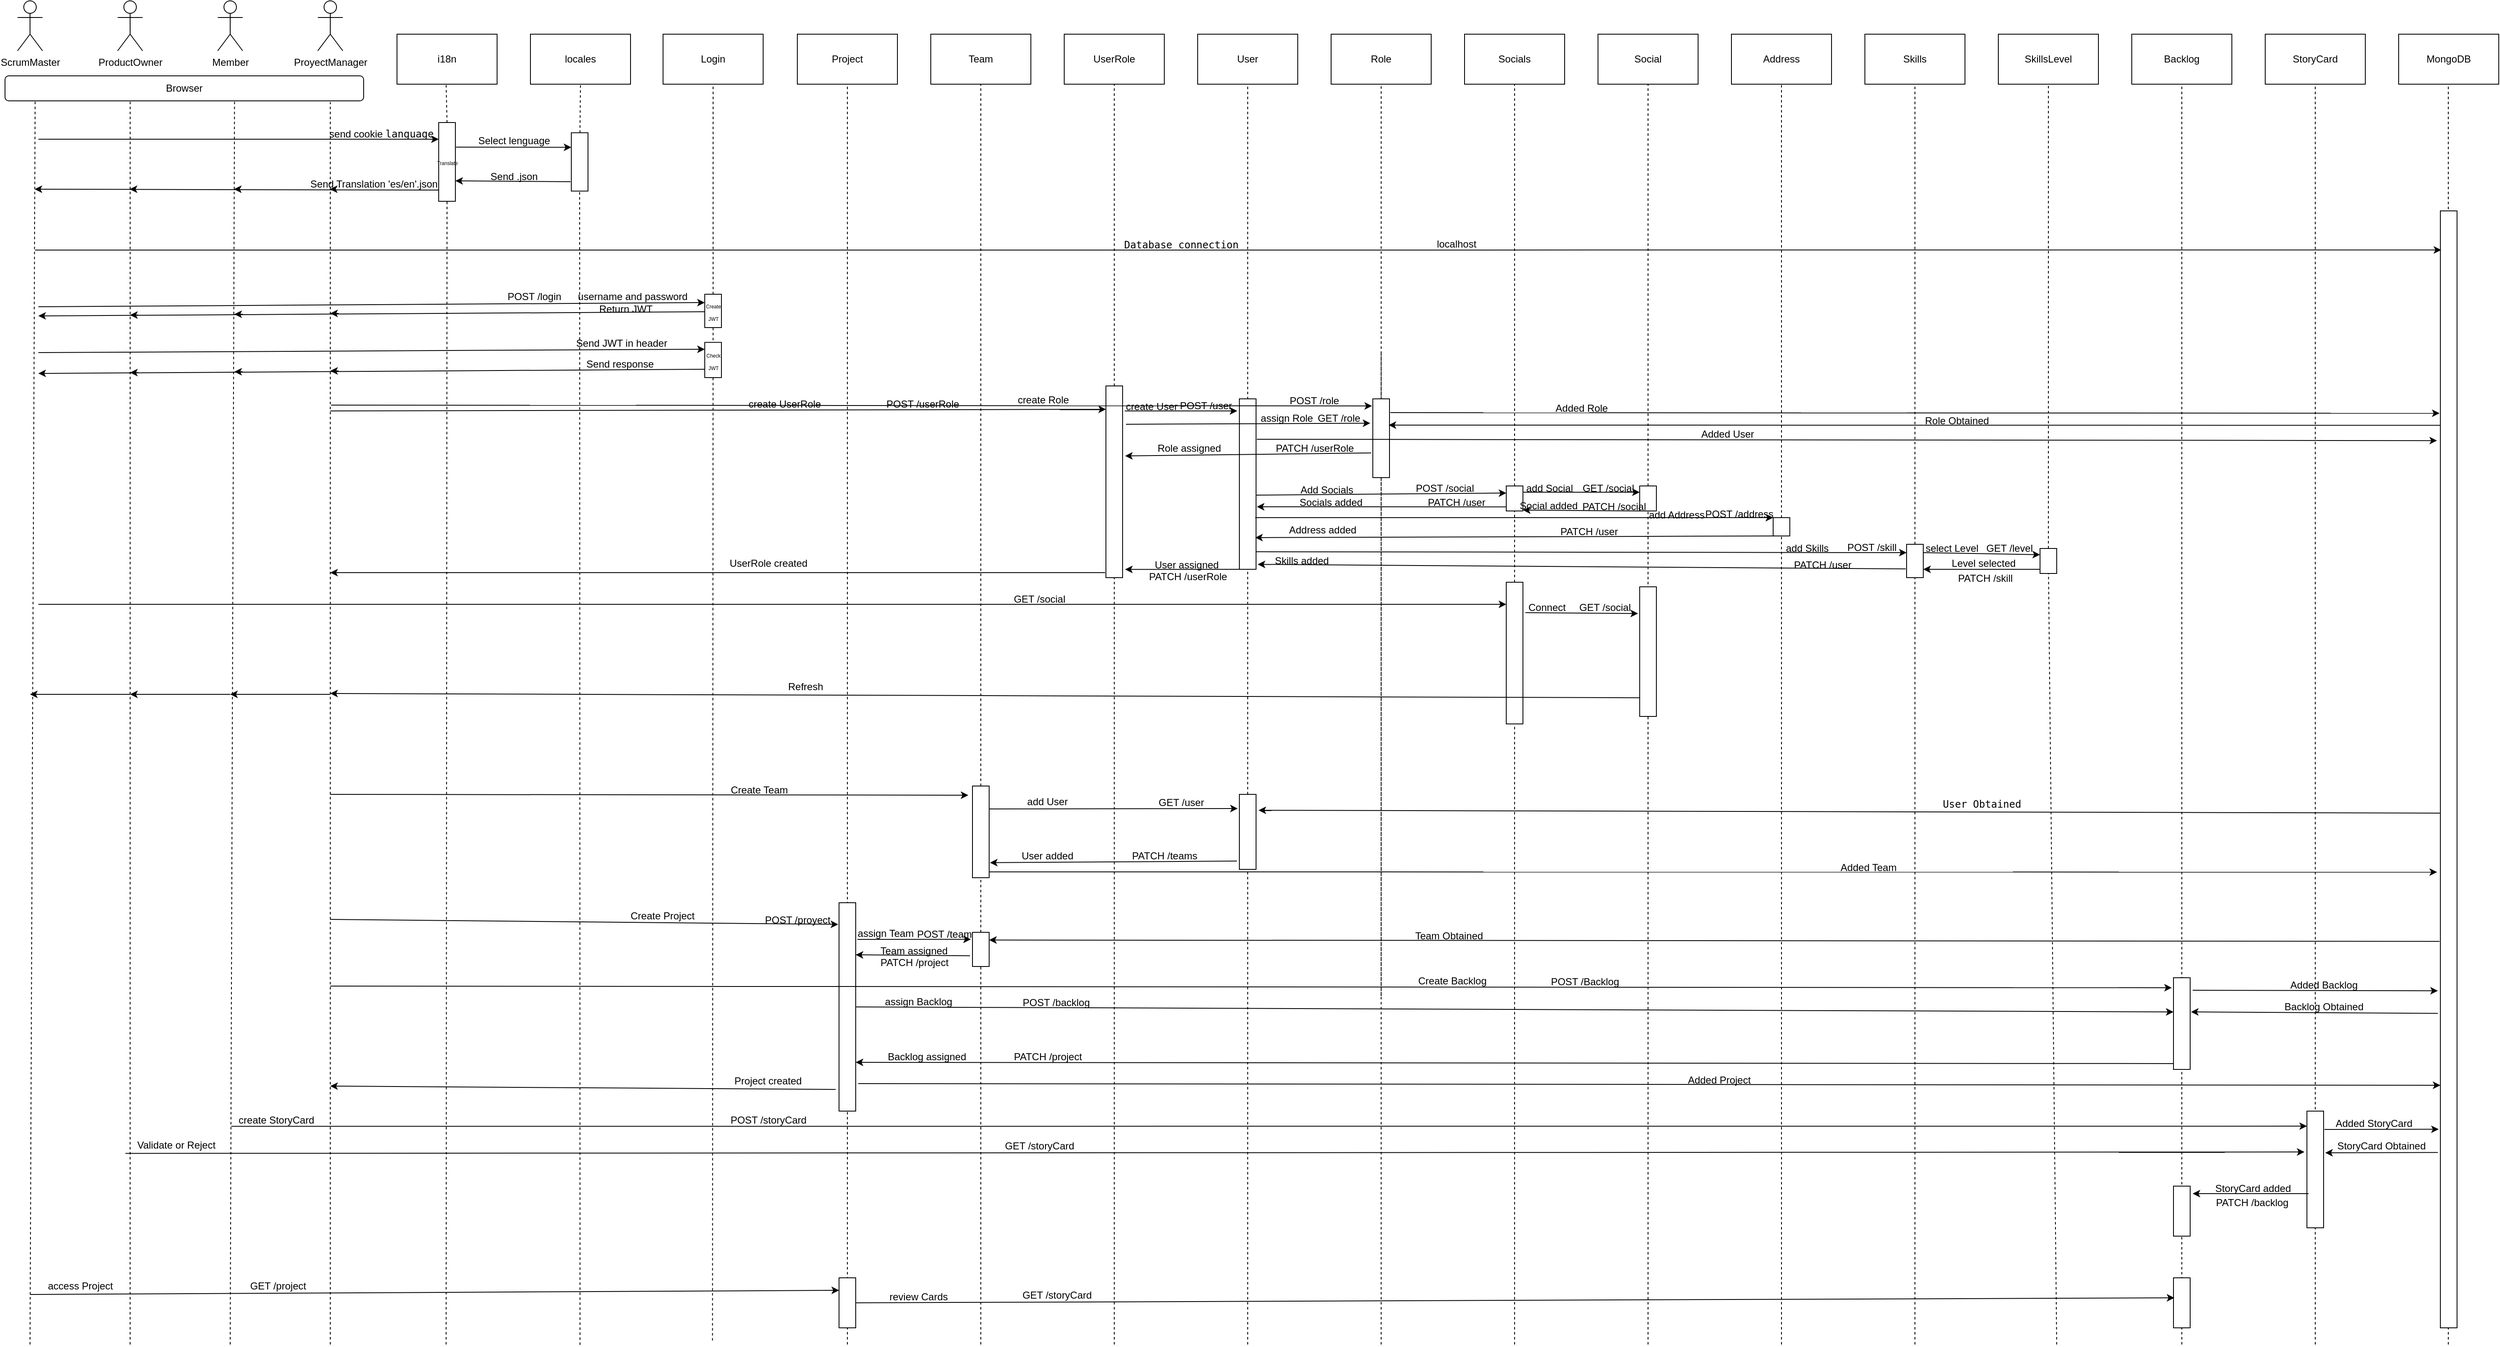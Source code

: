 <mxfile version="22.1.5" type="google">
  <diagram id="R2lEEEUBdFMjLlhIrx00" name="Page-1">
    <mxGraphModel grid="1" page="1" gridSize="10" guides="1" tooltips="1" connect="1" arrows="1" fold="1" pageScale="1" pageWidth="850" pageHeight="1100" math="0" shadow="0" extFonts="Permanent Marker^https://fonts.googleapis.com/css?family=Permanent+Marker">
      <root>
        <mxCell id="0" />
        <mxCell id="1" parent="0" />
        <mxCell id="2UoB7IydPlVsqMowYvf5-20" value="" style="edgeStyle=none;orthogonalLoop=1;jettySize=auto;html=1;rounded=0;" edge="1" parent="1">
          <mxGeometry width="100" relative="1" as="geometry">
            <mxPoint x="-221" y="1" as="sourcePoint" />
            <mxPoint x="-1020" y="6" as="targetPoint" />
            <Array as="points" />
          </mxGeometry>
        </mxCell>
        <mxCell id="2v5rbHpj_oHek1u_Qf7X-40" value="" style="edgeStyle=none;orthogonalLoop=1;jettySize=auto;html=1;rounded=0;exitX=0.15;exitY=0.9;exitDx=0;exitDy=0;exitPerimeter=0;entryX=1;entryY=0.75;entryDx=0;entryDy=0;" edge="1" parent="1">
          <mxGeometry width="100" relative="1" as="geometry">
            <mxPoint x="1543" y="903" as="sourcePoint" />
            <mxPoint x="-40" y="901.5" as="targetPoint" />
            <Array as="points" />
          </mxGeometry>
        </mxCell>
        <mxCell id="2v5rbHpj_oHek1u_Qf7X-8" value="" style="endArrow=classic;html=1;rounded=0;entryX=0;entryY=0.25;entryDx=0;entryDy=0;exitX=1;exitY=0.897;exitDx=0;exitDy=0;exitPerimeter=0;" edge="1" parent="1" source="P4hTgr7oFE-vMmbrQz0E-50" target="2v5rbHpj_oHek1u_Qf7X-6">
          <mxGeometry width="50" height="50" relative="1" as="geometry">
            <mxPoint x="400" y="286.938" as="sourcePoint" />
            <mxPoint x="1182" y="284.5" as="targetPoint" />
          </mxGeometry>
        </mxCell>
        <mxCell id="P4hTgr7oFE-vMmbrQz0E-67" value="" style="endArrow=none;dashed=1;html=1;rounded=0;" edge="1" parent="1" target="P4hTgr7oFE-vMmbrQz0E-63">
          <mxGeometry width="50" height="50" relative="1" as="geometry">
            <mxPoint x="910" y="1240" as="sourcePoint" />
            <mxPoint x="909.5" y="54.5" as="targetPoint" />
          </mxGeometry>
        </mxCell>
        <mxCell id="P4hTgr7oFE-vMmbrQz0E-53" value="" style="endArrow=classic;html=1;rounded=0;entryX=1.15;entryY=0.957;entryDx=0;entryDy=0;entryPerimeter=0;exitX=0.05;exitY=1;exitDx=0;exitDy=0;exitPerimeter=0;" edge="1" parent="1" source="P4hTgr7oFE-vMmbrQz0E-50" target="P4hTgr7oFE-vMmbrQz0E-39">
          <mxGeometry width="50" height="50" relative="1" as="geometry">
            <mxPoint x="421" y="307.934" as="sourcePoint" />
            <mxPoint x="280" y="307" as="targetPoint" />
          </mxGeometry>
        </mxCell>
        <mxCell id="cwFyzIeWrkFDfeEDFG0j-12" value="" style="endArrow=none;dashed=1;html=1;rounded=0;entryX=0.5;entryY=1;entryDx=0;entryDy=0;" edge="1" parent="1" target="P4hTgr7oFE-vMmbrQz0E-1">
          <mxGeometry width="50" height="50" relative="1" as="geometry">
            <mxPoint x="-50" y="1240" as="sourcePoint" />
            <mxPoint x="-50" y="50" as="targetPoint" />
          </mxGeometry>
        </mxCell>
        <mxCell id="cwFyzIeWrkFDfeEDFG0j-3" value="" style="endArrow=none;dashed=1;html=1;rounded=0;entryX=0.907;entryY=1.044;entryDx=0;entryDy=0;entryPerimeter=0;" edge="1" parent="1" target="2UoB7IydPlVsqMowYvf5-1">
          <mxGeometry width="50" height="50" relative="1" as="geometry">
            <mxPoint x="-670" y="1240" as="sourcePoint" />
            <mxPoint x="-670" y="20" as="targetPoint" />
          </mxGeometry>
        </mxCell>
        <mxCell id="cwFyzIeWrkFDfeEDFG0j-5" value="" style="endArrow=classic;html=1;rounded=0;entryX=-0.05;entryY=0.104;entryDx=0;entryDy=0;entryPerimeter=0;" edge="1" parent="1" target="cwFyzIeWrkFDfeEDFG0j-2">
          <mxGeometry width="50" height="50" relative="1" as="geometry">
            <mxPoint x="-670" y="730" as="sourcePoint" />
            <mxPoint x="-110" y="630" as="targetPoint" />
          </mxGeometry>
        </mxCell>
        <mxCell id="cwFyzIeWrkFDfeEDFG0j-9" value="ProyectManager" style="shape=umlActor;verticalLabelPosition=bottom;verticalAlign=top;html=1;outlineConnect=0;" vertex="1" parent="1">
          <mxGeometry x="-685" y="-372" width="30" height="60" as="geometry" />
        </mxCell>
        <mxCell id="cwFyzIeWrkFDfeEDFG0j-15" value="" style="endArrow=none;dashed=1;html=1;rounded=0;entryX=0.5;entryY=1;entryDx=0;entryDy=0;" edge="1" parent="1" source="6qUVbEmgjsayCM42hLdj-35" target="P4hTgr7oFE-vMmbrQz0E-9">
          <mxGeometry width="50" height="50" relative="1" as="geometry">
            <mxPoint x="110" y="822" as="sourcePoint" />
            <mxPoint x="110" y="50" as="targetPoint" />
          </mxGeometry>
        </mxCell>
        <mxCell id="cwFyzIeWrkFDfeEDFG0j-16" value="" style="endArrow=none;dashed=1;html=1;rounded=0;entryX=0.5;entryY=1;entryDx=0;entryDy=0;" edge="1" parent="1" source="P4hTgr7oFE-vMmbrQz0E-14" target="P4hTgr7oFE-vMmbrQz0E-29">
          <mxGeometry width="50" height="50" relative="1" as="geometry">
            <mxPoint x="430" y="822" as="sourcePoint" />
            <mxPoint x="430" y="50" as="targetPoint" />
          </mxGeometry>
        </mxCell>
        <mxCell id="cwFyzIeWrkFDfeEDFG0j-17" value="" style="endArrow=none;dashed=1;html=1;rounded=0;" edge="1" parent="1">
          <mxGeometry width="50" height="50" relative="1" as="geometry">
            <mxPoint x="590" y="822" as="sourcePoint" />
            <mxPoint x="590" y="50" as="targetPoint" />
          </mxGeometry>
        </mxCell>
        <mxCell id="cwFyzIeWrkFDfeEDFG0j-18" value="" style="endArrow=none;dashed=1;html=1;rounded=0;entryX=0.5;entryY=1;entryDx=0;entryDy=0;" edge="1" parent="1" source="P4hTgr7oFE-vMmbrQz0E-46" target="P4hTgr7oFE-vMmbrQz0E-45">
          <mxGeometry width="50" height="50" relative="1" as="geometry">
            <mxPoint x="590" y="822" as="sourcePoint" />
            <mxPoint x="590" y="-40" as="targetPoint" />
          </mxGeometry>
        </mxCell>
        <mxCell id="cwFyzIeWrkFDfeEDFG0j-19" value="" style="endArrow=none;dashed=1;html=1;rounded=0;entryX=0.5;entryY=1;entryDx=0;entryDy=0;" edge="1" parent="1" source="P4hTgr7oFE-vMmbrQz0E-78" target="P4hTgr7oFE-vMmbrQz0E-77">
          <mxGeometry width="50" height="50" relative="1" as="geometry">
            <mxPoint x="1070" y="822" as="sourcePoint" />
            <mxPoint x="1070" y="-50" as="targetPoint" />
          </mxGeometry>
        </mxCell>
        <mxCell id="P4hTgr7oFE-vMmbrQz0E-1" value="Project" style="rounded=0;whiteSpace=wrap;html=1;" vertex="1" parent="1">
          <mxGeometry x="-110" y="-332" width="120" height="60" as="geometry" />
        </mxCell>
        <mxCell id="P4hTgr7oFE-vMmbrQz0E-2" value="Create Project" style="text;html=1;strokeColor=none;fillColor=none;align=center;verticalAlign=middle;whiteSpace=wrap;rounded=0;" vertex="1" parent="1">
          <mxGeometry x="-312" y="711" width="81" height="30" as="geometry" />
        </mxCell>
        <mxCell id="P4hTgr7oFE-vMmbrQz0E-3" value="" style="endArrow=none;dashed=1;html=1;rounded=0;" edge="1" parent="1" target="cwFyzIeWrkFDfeEDFG0j-2">
          <mxGeometry width="50" height="50" relative="1" as="geometry">
            <mxPoint x="-50" y="775.5" as="sourcePoint" />
            <mxPoint x="-50" y="50" as="targetPoint" />
          </mxGeometry>
        </mxCell>
        <mxCell id="P4hTgr7oFE-vMmbrQz0E-4" value="" style="endArrow=classic;html=1;rounded=0;exitX=-0.2;exitY=0.896;exitDx=0;exitDy=0;exitPerimeter=0;" edge="1" parent="1" source="cwFyzIeWrkFDfeEDFG0j-2">
          <mxGeometry width="50" height="50" relative="1" as="geometry">
            <mxPoint x="-120" y="690" as="sourcePoint" />
            <mxPoint x="-670" y="930" as="targetPoint" />
          </mxGeometry>
        </mxCell>
        <mxCell id="P4hTgr7oFE-vMmbrQz0E-5" value="Project created" style="text;html=1;strokeColor=none;fillColor=none;align=center;verticalAlign=middle;whiteSpace=wrap;rounded=0;" vertex="1" parent="1">
          <mxGeometry x="-190" y="909" width="90" height="30" as="geometry" />
        </mxCell>
        <mxCell id="P4hTgr7oFE-vMmbrQz0E-7" value="" style="endArrow=none;dashed=1;html=1;rounded=0;" edge="1" parent="1" target="P4hTgr7oFE-vMmbrQz0E-6">
          <mxGeometry width="50" height="50" relative="1" as="geometry">
            <mxPoint x="110" y="1240" as="sourcePoint" />
            <mxPoint x="110" y="50" as="targetPoint" />
          </mxGeometry>
        </mxCell>
        <mxCell id="P4hTgr7oFE-vMmbrQz0E-6" value="" style="rounded=0;whiteSpace=wrap;html=1;" vertex="1" parent="1">
          <mxGeometry x="100" y="745.5" width="20" height="41" as="geometry" />
        </mxCell>
        <mxCell id="P4hTgr7oFE-vMmbrQz0E-9" value="Team" style="rounded=0;whiteSpace=wrap;html=1;" vertex="1" parent="1">
          <mxGeometry x="50" y="-332" width="120" height="60" as="geometry" />
        </mxCell>
        <mxCell id="P4hTgr7oFE-vMmbrQz0E-10" value="" style="endArrow=classic;html=1;rounded=0;exitX=1.1;exitY=0.176;exitDx=0;exitDy=0;exitPerimeter=0;entryX=-0.1;entryY=0.205;entryDx=0;entryDy=0;entryPerimeter=0;" edge="1" parent="1" target="P4hTgr7oFE-vMmbrQz0E-6" source="cwFyzIeWrkFDfeEDFG0j-2">
          <mxGeometry width="50" height="50" relative="1" as="geometry">
            <mxPoint x="-39" y="569.54" as="sourcePoint" />
            <mxPoint x="120" y="615.5" as="targetPoint" />
          </mxGeometry>
        </mxCell>
        <mxCell id="P4hTgr7oFE-vMmbrQz0E-11" value="assign Team" style="text;html=1;strokeColor=none;fillColor=none;align=center;verticalAlign=middle;whiteSpace=wrap;rounded=0;" vertex="1" parent="1">
          <mxGeometry x="-43" y="731.5" width="78" height="30" as="geometry" />
        </mxCell>
        <mxCell id="P4hTgr7oFE-vMmbrQz0E-12" value="" style="endArrow=classic;html=1;rounded=0;entryX=1;entryY=0.25;entryDx=0;entryDy=0;exitX=-0.15;exitY=0.686;exitDx=0;exitDy=0;exitPerimeter=0;" edge="1" parent="1" source="P4hTgr7oFE-vMmbrQz0E-6" target="cwFyzIeWrkFDfeEDFG0j-2">
          <mxGeometry width="50" height="50" relative="1" as="geometry">
            <mxPoint x="70" y="665.5" as="sourcePoint" />
            <mxPoint x="-37" y="675.38" as="targetPoint" />
          </mxGeometry>
        </mxCell>
        <mxCell id="P4hTgr7oFE-vMmbrQz0E-13" value="Team assigned" style="text;html=1;strokeColor=none;fillColor=none;align=center;verticalAlign=middle;whiteSpace=wrap;rounded=0;" vertex="1" parent="1">
          <mxGeometry x="-15" y="752.5" width="90" height="30" as="geometry" />
        </mxCell>
        <mxCell id="P4hTgr7oFE-vMmbrQz0E-15" value="Socials" style="rounded=0;whiteSpace=wrap;html=1;" vertex="1" parent="1">
          <mxGeometry x="690" y="-332" width="120" height="60" as="geometry" />
        </mxCell>
        <mxCell id="P4hTgr7oFE-vMmbrQz0E-17" value="" style="endArrow=none;dashed=1;html=1;rounded=0;entryX=0.5;entryY=1;entryDx=0;entryDy=0;" edge="1" parent="1" source="P4hTgr7oFE-vMmbrQz0E-61" target="P4hTgr7oFE-vMmbrQz0E-15">
          <mxGeometry width="50" height="50" relative="1" as="geometry">
            <mxPoint x="749.5" y="820.5" as="sourcePoint" />
            <mxPoint x="749.5" y="49.5" as="targetPoint" />
          </mxGeometry>
        </mxCell>
        <mxCell id="P4hTgr7oFE-vMmbrQz0E-19" value="" style="endArrow=none;dashed=1;html=1;rounded=0;" edge="1" parent="1" target="P4hTgr7oFE-vMmbrQz0E-18">
          <mxGeometry width="50" height="50" relative="1" as="geometry">
            <mxPoint x="750" y="1240" as="sourcePoint" />
            <mxPoint x="749.5" y="54" as="targetPoint" />
          </mxGeometry>
        </mxCell>
        <mxCell id="P4hTgr7oFE-vMmbrQz0E-18" value="" style="rounded=0;whiteSpace=wrap;html=1;" vertex="1" parent="1">
          <mxGeometry x="740" y="325.5" width="20" height="170" as="geometry" />
        </mxCell>
        <mxCell id="P4hTgr7oFE-vMmbrQz0E-23" value="Refresh" style="text;html=1;strokeColor=none;fillColor=none;align=center;verticalAlign=middle;whiteSpace=wrap;rounded=0;" vertex="1" parent="1">
          <mxGeometry x="-130" y="435.5" width="60" height="30" as="geometry" />
        </mxCell>
        <mxCell id="P4hTgr7oFE-vMmbrQz0E-24" value="Social" style="rounded=0;whiteSpace=wrap;html=1;" vertex="1" parent="1">
          <mxGeometry x="850" y="-332" width="120" height="60" as="geometry" />
        </mxCell>
        <mxCell id="P4hTgr7oFE-vMmbrQz0E-25" value="" style="endArrow=none;dashed=1;html=1;rounded=0;entryX=0.5;entryY=1;entryDx=0;entryDy=0;" edge="1" parent="1" source="P4hTgr7oFE-vMmbrQz0E-63" target="P4hTgr7oFE-vMmbrQz0E-24">
          <mxGeometry width="50" height="50" relative="1" as="geometry">
            <mxPoint x="909.5" y="825.5" as="sourcePoint" />
            <mxPoint x="909.5" y="54.5" as="targetPoint" />
          </mxGeometry>
        </mxCell>
        <mxCell id="P4hTgr7oFE-vMmbrQz0E-26" value="" style="rounded=0;whiteSpace=wrap;html=1;" vertex="1" parent="1">
          <mxGeometry x="900" y="331" width="20" height="155.5" as="geometry" />
        </mxCell>
        <mxCell id="P4hTgr7oFE-vMmbrQz0E-27" value="" style="endArrow=classic;html=1;rounded=0;exitX=1.15;exitY=0.215;exitDx=0;exitDy=0;exitPerimeter=0;entryX=-0.1;entryY=0.206;entryDx=0;entryDy=0;entryPerimeter=0;" edge="1" parent="1" source="P4hTgr7oFE-vMmbrQz0E-18" target="P4hTgr7oFE-vMmbrQz0E-26">
          <mxGeometry width="50" height="50" relative="1" as="geometry">
            <mxPoint x="800" y="511" as="sourcePoint" />
            <mxPoint x="890" y="391" as="targetPoint" />
          </mxGeometry>
        </mxCell>
        <mxCell id="P4hTgr7oFE-vMmbrQz0E-28" value="Connect" style="text;html=1;strokeColor=none;fillColor=none;align=center;verticalAlign=middle;whiteSpace=wrap;rounded=0;" vertex="1" parent="1">
          <mxGeometry x="759" y="341" width="60" height="30" as="geometry" />
        </mxCell>
        <mxCell id="P4hTgr7oFE-vMmbrQz0E-29" value="User" style="rounded=0;whiteSpace=wrap;html=1;" vertex="1" parent="1">
          <mxGeometry x="370" y="-332" width="120" height="60" as="geometry" />
        </mxCell>
        <mxCell id="P4hTgr7oFE-vMmbrQz0E-30" value="" style="endArrow=none;dashed=1;html=1;rounded=0;" edge="1" parent="1" target="P4hTgr7oFE-vMmbrQz0E-14">
          <mxGeometry width="50" height="50" relative="1" as="geometry">
            <mxPoint x="430" y="1240" as="sourcePoint" />
            <mxPoint x="430" y="50" as="targetPoint" />
          </mxGeometry>
        </mxCell>
        <mxCell id="P4hTgr7oFE-vMmbrQz0E-14" value="" style="rounded=0;whiteSpace=wrap;html=1;" vertex="1" parent="1">
          <mxGeometry x="420" y="580" width="20" height="90" as="geometry" />
        </mxCell>
        <mxCell id="P4hTgr7oFE-vMmbrQz0E-31" value="" style="endArrow=classic;html=1;rounded=0;exitX=1;exitY=0.25;exitDx=0;exitDy=0;entryX=-0.15;entryY=0.284;entryDx=0;entryDy=0;entryPerimeter=0;" edge="1" parent="1" source="6qUVbEmgjsayCM42hLdj-35">
          <mxGeometry width="50" height="50" relative="1" as="geometry">
            <mxPoint x="123" y="592.6" as="sourcePoint" />
            <mxPoint x="418" y="596.942" as="targetPoint" />
          </mxGeometry>
        </mxCell>
        <mxCell id="P4hTgr7oFE-vMmbrQz0E-32" value="add User" style="text;html=1;strokeColor=none;fillColor=none;align=center;verticalAlign=middle;whiteSpace=wrap;rounded=0;" vertex="1" parent="1">
          <mxGeometry x="160" y="573.5" width="60" height="30" as="geometry" />
        </mxCell>
        <mxCell id="P4hTgr7oFE-vMmbrQz0E-33" value="User added" style="text;html=1;strokeColor=none;fillColor=none;align=center;verticalAlign=middle;whiteSpace=wrap;rounded=0;" vertex="1" parent="1">
          <mxGeometry x="155" y="638.5" width="70" height="30" as="geometry" />
        </mxCell>
        <mxCell id="P4hTgr7oFE-vMmbrQz0E-34" value="" style="endArrow=classic;html=1;rounded=0;exitX=-0.15;exitY=0.889;exitDx=0;exitDy=0;exitPerimeter=0;entryX=1.05;entryY=0.836;entryDx=0;entryDy=0;entryPerimeter=0;" edge="1" parent="1" source="P4hTgr7oFE-vMmbrQz0E-14" target="6qUVbEmgjsayCM42hLdj-35">
          <mxGeometry width="50" height="50" relative="1" as="geometry">
            <mxPoint x="-40" y="625.5" as="sourcePoint" />
            <mxPoint x="130" y="655.5" as="targetPoint" />
          </mxGeometry>
        </mxCell>
        <mxCell id="P4hTgr7oFE-vMmbrQz0E-35" value="" style="endArrow=none;dashed=1;html=1;rounded=0;entryX=0.5;entryY=1;entryDx=0;entryDy=0;" edge="1" parent="1" source="P4hTgr7oFE-vMmbrQz0E-39" target="P4hTgr7oFE-vMmbrQz0E-36">
          <mxGeometry width="50" height="50" relative="1" as="geometry">
            <mxPoint x="270" y="820" as="sourcePoint" />
            <mxPoint x="270" y="50" as="targetPoint" />
          </mxGeometry>
        </mxCell>
        <mxCell id="P4hTgr7oFE-vMmbrQz0E-36" value="UserRole" style="rounded=0;whiteSpace=wrap;html=1;" vertex="1" parent="1">
          <mxGeometry x="210" y="-332" width="120" height="60" as="geometry" />
        </mxCell>
        <mxCell id="P4hTgr7oFE-vMmbrQz0E-38" value="" style="endArrow=classic;html=1;rounded=0;entryX=0;entryY=0.122;entryDx=0;entryDy=0;entryPerimeter=0;" edge="1" parent="1" target="P4hTgr7oFE-vMmbrQz0E-39">
          <mxGeometry width="50" height="50" relative="1" as="geometry">
            <mxPoint x="-670" y="120" as="sourcePoint" />
            <mxPoint x="380" y="180" as="targetPoint" />
          </mxGeometry>
        </mxCell>
        <mxCell id="P4hTgr7oFE-vMmbrQz0E-40" value="" style="endArrow=none;dashed=1;html=1;rounded=0;" edge="1" parent="1" target="P4hTgr7oFE-vMmbrQz0E-39">
          <mxGeometry width="50" height="50" relative="1" as="geometry">
            <mxPoint x="270" y="1240" as="sourcePoint" />
            <mxPoint x="270" y="50" as="targetPoint" />
          </mxGeometry>
        </mxCell>
        <mxCell id="P4hTgr7oFE-vMmbrQz0E-39" value="" style="rounded=0;whiteSpace=wrap;html=1;" vertex="1" parent="1">
          <mxGeometry x="260" y="90" width="20" height="230" as="geometry" />
        </mxCell>
        <mxCell id="P4hTgr7oFE-vMmbrQz0E-42" value="create UserRole" style="text;html=1;strokeColor=none;fillColor=none;align=center;verticalAlign=middle;whiteSpace=wrap;rounded=0;" vertex="1" parent="1">
          <mxGeometry x="-170" y="97" width="90" height="30" as="geometry" />
        </mxCell>
        <mxCell id="P4hTgr7oFE-vMmbrQz0E-43" value="" style="endArrow=classic;html=1;rounded=0;exitX=1.1;exitY=0.2;exitDx=0;exitDy=0;exitPerimeter=0;entryX=-0.15;entryY=0.149;entryDx=0;entryDy=0;entryPerimeter=0;" edge="1" parent="1">
          <mxGeometry width="50" height="50" relative="1" as="geometry">
            <mxPoint x="282.5" y="120.03" as="sourcePoint" />
            <mxPoint x="417.5" y="120.0" as="targetPoint" />
          </mxGeometry>
        </mxCell>
        <mxCell id="P4hTgr7oFE-vMmbrQz0E-44" value="create User" style="text;html=1;strokeColor=none;fillColor=none;align=center;verticalAlign=middle;whiteSpace=wrap;rounded=0;" vertex="1" parent="1">
          <mxGeometry x="280" y="100" width="70" height="30" as="geometry" />
        </mxCell>
        <mxCell id="P4hTgr7oFE-vMmbrQz0E-45" value="Role" style="rounded=0;whiteSpace=wrap;html=1;" vertex="1" parent="1">
          <mxGeometry x="530" y="-332" width="120" height="60" as="geometry" />
        </mxCell>
        <mxCell id="P4hTgr7oFE-vMmbrQz0E-47" value="" style="endArrow=none;dashed=1;html=1;rounded=0;" edge="1" parent="1" target="P4hTgr7oFE-vMmbrQz0E-46">
          <mxGeometry width="50" height="50" relative="1" as="geometry">
            <mxPoint x="590" y="1240" as="sourcePoint" />
            <mxPoint x="590" y="50" as="targetPoint" />
          </mxGeometry>
        </mxCell>
        <mxCell id="P4hTgr7oFE-vMmbrQz0E-46" value="" style="rounded=0;whiteSpace=wrap;html=1;" vertex="1" parent="1">
          <mxGeometry x="580" y="105.5" width="20" height="94.5" as="geometry" />
        </mxCell>
        <mxCell id="P4hTgr7oFE-vMmbrQz0E-20" value="" style="endArrow=classic;html=1;rounded=0;entryX=-0.15;entryY=0.156;entryDx=0;entryDy=0;entryPerimeter=0;" edge="1" parent="1">
          <mxGeometry width="50" height="50" relative="1" as="geometry">
            <mxPoint x="-1020" y="352" as="sourcePoint" />
            <mxPoint x="740" y="352.02" as="targetPoint" />
          </mxGeometry>
        </mxCell>
        <mxCell id="P4hTgr7oFE-vMmbrQz0E-22" value="" style="endArrow=classic;html=1;rounded=0;exitX=0;exitY=0.856;exitDx=0;exitDy=0;exitPerimeter=0;" edge="1" parent="1" source="P4hTgr7oFE-vMmbrQz0E-26">
          <mxGeometry width="50" height="50" relative="1" as="geometry">
            <mxPoint x="26" y="458.56" as="sourcePoint" />
            <mxPoint x="-670" y="459" as="targetPoint" />
          </mxGeometry>
        </mxCell>
        <mxCell id="P4hTgr7oFE-vMmbrQz0E-50" value="" style="rounded=0;whiteSpace=wrap;html=1;" vertex="1" parent="1">
          <mxGeometry x="420" y="105.5" width="20" height="204.5" as="geometry" />
        </mxCell>
        <mxCell id="P4hTgr7oFE-vMmbrQz0E-51" value="User assigned" style="text;html=1;strokeColor=none;fillColor=none;align=center;verticalAlign=middle;whiteSpace=wrap;rounded=0;" vertex="1" parent="1">
          <mxGeometry x="317" y="290" width="80" height="30" as="geometry" />
        </mxCell>
        <mxCell id="P4hTgr7oFE-vMmbrQz0E-54" value="" style="endArrow=classic;html=1;rounded=0;entryX=-0.15;entryY=0.309;entryDx=0;entryDy=0;entryPerimeter=0;exitX=1.2;exitY=0.2;exitDx=0;exitDy=0;exitPerimeter=0;" edge="1" parent="1" source="P4hTgr7oFE-vMmbrQz0E-39" target="P4hTgr7oFE-vMmbrQz0E-46">
          <mxGeometry width="50" height="50" relative="1" as="geometry">
            <mxPoint x="290" y="144" as="sourcePoint" />
            <mxPoint x="574" y="130" as="targetPoint" />
          </mxGeometry>
        </mxCell>
        <mxCell id="P4hTgr7oFE-vMmbrQz0E-55" value="assign Role" style="text;html=1;strokeColor=none;fillColor=none;align=center;verticalAlign=middle;whiteSpace=wrap;rounded=0;" vertex="1" parent="1">
          <mxGeometry x="444" y="114" width="66" height="30" as="geometry" />
        </mxCell>
        <mxCell id="P4hTgr7oFE-vMmbrQz0E-57" value="" style="endArrow=classic;html=1;rounded=0;entryX=1.15;entryY=0.365;entryDx=0;entryDy=0;entryPerimeter=0;exitX=-0.1;exitY=0.687;exitDx=0;exitDy=0;exitPerimeter=0;" edge="1" parent="1" source="P4hTgr7oFE-vMmbrQz0E-46" target="P4hTgr7oFE-vMmbrQz0E-39">
          <mxGeometry width="50" height="50" relative="1" as="geometry">
            <mxPoint x="560" y="220" as="sourcePoint" />
            <mxPoint x="290" y="219" as="targetPoint" />
          </mxGeometry>
        </mxCell>
        <mxCell id="P4hTgr7oFE-vMmbrQz0E-58" value="Role assigned" style="text;html=1;strokeColor=none;fillColor=none;align=center;verticalAlign=middle;whiteSpace=wrap;rounded=0;" vertex="1" parent="1">
          <mxGeometry x="320" y="150" width="80" height="30" as="geometry" />
        </mxCell>
        <mxCell id="P4hTgr7oFE-vMmbrQz0E-62" value="" style="endArrow=none;dashed=1;html=1;rounded=0;" edge="1" parent="1" source="P4hTgr7oFE-vMmbrQz0E-18" target="P4hTgr7oFE-vMmbrQz0E-61">
          <mxGeometry width="50" height="50" relative="1" as="geometry">
            <mxPoint x="750" y="326" as="sourcePoint" />
            <mxPoint x="749.5" y="49.5" as="targetPoint" />
          </mxGeometry>
        </mxCell>
        <mxCell id="P4hTgr7oFE-vMmbrQz0E-61" value="" style="rounded=0;whiteSpace=wrap;html=1;" vertex="1" parent="1">
          <mxGeometry x="740" y="210" width="20" height="30" as="geometry" />
        </mxCell>
        <mxCell id="P4hTgr7oFE-vMmbrQz0E-64" value="" style="endArrow=classic;html=1;rounded=0;exitX=1.1;exitY=0.2;exitDx=0;exitDy=0;exitPerimeter=0;entryX=0;entryY=0.25;entryDx=0;entryDy=0;" edge="1" parent="1">
          <mxGeometry width="50" height="50" relative="1" as="geometry">
            <mxPoint x="440" y="221.03" as="sourcePoint" />
            <mxPoint x="740" y="218.5" as="targetPoint" />
          </mxGeometry>
        </mxCell>
        <mxCell id="P4hTgr7oFE-vMmbrQz0E-65" value="" style="endArrow=classic;html=1;rounded=0;entryX=1.05;entryY=0.633;entryDx=0;entryDy=0;entryPerimeter=0;exitX=0;exitY=0.838;exitDx=0;exitDy=0;exitPerimeter=0;" edge="1" parent="1" source="P4hTgr7oFE-vMmbrQz0E-61" target="P4hTgr7oFE-vMmbrQz0E-50">
          <mxGeometry width="50" height="50" relative="1" as="geometry">
            <mxPoint x="581" y="241" as="sourcePoint" />
            <mxPoint x="440" y="240" as="targetPoint" />
          </mxGeometry>
        </mxCell>
        <mxCell id="P4hTgr7oFE-vMmbrQz0E-66" value="Add Socials" style="text;html=1;strokeColor=none;fillColor=none;align=center;verticalAlign=middle;whiteSpace=wrap;rounded=0;" vertex="1" parent="1">
          <mxGeometry x="490" y="200" width="70" height="30" as="geometry" />
        </mxCell>
        <mxCell id="P4hTgr7oFE-vMmbrQz0E-63" value="" style="rounded=0;whiteSpace=wrap;html=1;" vertex="1" parent="1">
          <mxGeometry x="900" y="210" width="20" height="30" as="geometry" />
        </mxCell>
        <mxCell id="P4hTgr7oFE-vMmbrQz0E-68" value="" style="endArrow=classic;html=1;rounded=0;exitX=1;exitY=0.25;exitDx=0;exitDy=0;entryX=0;entryY=0.25;entryDx=0;entryDy=0;" edge="1" parent="1" source="P4hTgr7oFE-vMmbrQz0E-61" target="P4hTgr7oFE-vMmbrQz0E-63">
          <mxGeometry width="50" height="50" relative="1" as="geometry">
            <mxPoint x="760.5" y="240" as="sourcePoint" />
            <mxPoint x="870" y="242" as="targetPoint" />
          </mxGeometry>
        </mxCell>
        <mxCell id="P4hTgr7oFE-vMmbrQz0E-69" value="" style="endArrow=classic;html=1;rounded=0;entryX=1.15;entryY=0.824;entryDx=0;entryDy=0;entryPerimeter=0;" edge="1" parent="1">
          <mxGeometry width="50" height="50" relative="1" as="geometry">
            <mxPoint x="900" y="240" as="sourcePoint" />
            <mxPoint x="760" y="239" as="targetPoint" />
          </mxGeometry>
        </mxCell>
        <mxCell id="P4hTgr7oFE-vMmbrQz0E-70" value="Socials added" style="text;html=1;strokeColor=none;fillColor=none;align=center;verticalAlign=middle;whiteSpace=wrap;rounded=0;" vertex="1" parent="1">
          <mxGeometry x="480" y="215" width="100" height="30" as="geometry" />
        </mxCell>
        <mxCell id="P4hTgr7oFE-vMmbrQz0E-71" value="add Social" style="text;html=1;strokeColor=none;fillColor=none;align=center;verticalAlign=middle;whiteSpace=wrap;rounded=0;" vertex="1" parent="1">
          <mxGeometry x="762" y="198" width="60" height="30" as="geometry" />
        </mxCell>
        <mxCell id="P4hTgr7oFE-vMmbrQz0E-72" value="Social added" style="text;html=1;strokeColor=none;fillColor=none;align=center;verticalAlign=middle;whiteSpace=wrap;rounded=0;" vertex="1" parent="1">
          <mxGeometry x="741" y="219" width="100" height="30" as="geometry" />
        </mxCell>
        <mxCell id="P4hTgr7oFE-vMmbrQz0E-77" value="Address" style="rounded=0;whiteSpace=wrap;html=1;" vertex="1" parent="1">
          <mxGeometry x="1010" y="-332" width="120" height="60" as="geometry" />
        </mxCell>
        <mxCell id="P4hTgr7oFE-vMmbrQz0E-79" value="" style="endArrow=none;dashed=1;html=1;rounded=0;" edge="1" parent="1" target="P4hTgr7oFE-vMmbrQz0E-78">
          <mxGeometry width="50" height="50" relative="1" as="geometry">
            <mxPoint x="1070" y="1240" as="sourcePoint" />
            <mxPoint x="1070" y="50" as="targetPoint" />
          </mxGeometry>
        </mxCell>
        <mxCell id="P4hTgr7oFE-vMmbrQz0E-78" value="" style="rounded=0;whiteSpace=wrap;html=1;" vertex="1" parent="1">
          <mxGeometry x="1060" y="248" width="20" height="22" as="geometry" />
        </mxCell>
        <mxCell id="P4hTgr7oFE-vMmbrQz0E-81" value="" style="endArrow=none;dashed=1;html=1;rounded=0;entryX=0.5;entryY=1;entryDx=0;entryDy=0;" edge="1" parent="1" source="2v5rbHpj_oHek1u_Qf7X-6" target="P4hTgr7oFE-vMmbrQz0E-82">
          <mxGeometry width="50" height="50" relative="1" as="geometry">
            <mxPoint x="1230" y="820" as="sourcePoint" />
            <mxPoint x="1230" y="50" as="targetPoint" />
          </mxGeometry>
        </mxCell>
        <mxCell id="P4hTgr7oFE-vMmbrQz0E-82" value="Skills" style="rounded=0;whiteSpace=wrap;html=1;" vertex="1" parent="1">
          <mxGeometry x="1170" y="-332" width="120" height="60" as="geometry" />
        </mxCell>
        <mxCell id="2v5rbHpj_oHek1u_Qf7X-1" value="" style="endArrow=classic;html=1;rounded=0;entryX=0;entryY=0;entryDx=0;entryDy=0;exitX=0.95;exitY=0.697;exitDx=0;exitDy=0;exitPerimeter=0;" edge="1" parent="1" source="P4hTgr7oFE-vMmbrQz0E-50" target="P4hTgr7oFE-vMmbrQz0E-78">
          <mxGeometry width="50" height="50" relative="1" as="geometry">
            <mxPoint x="520" y="259" as="sourcePoint" />
            <mxPoint x="985" y="301" as="targetPoint" />
          </mxGeometry>
        </mxCell>
        <mxCell id="2v5rbHpj_oHek1u_Qf7X-3" value="add Address" style="text;html=1;strokeColor=none;fillColor=none;align=center;verticalAlign=middle;whiteSpace=wrap;rounded=0;" vertex="1" parent="1">
          <mxGeometry x="907" y="230" width="75" height="30" as="geometry" />
        </mxCell>
        <mxCell id="2v5rbHpj_oHek1u_Qf7X-4" value="" style="endArrow=classic;html=1;rounded=0;exitX=0;exitY=1;exitDx=0;exitDy=0;entryX=0.95;entryY=0.814;entryDx=0;entryDy=0;entryPerimeter=0;" edge="1" parent="1" source="P4hTgr7oFE-vMmbrQz0E-78" target="P4hTgr7oFE-vMmbrQz0E-50">
          <mxGeometry width="50" height="50" relative="1" as="geometry">
            <mxPoint x="980" y="160" as="sourcePoint" />
            <mxPoint x="800" y="280" as="targetPoint" />
          </mxGeometry>
        </mxCell>
        <mxCell id="2v5rbHpj_oHek1u_Qf7X-5" value="Address added" style="text;html=1;strokeColor=none;fillColor=none;align=center;verticalAlign=middle;whiteSpace=wrap;rounded=0;" vertex="1" parent="1">
          <mxGeometry x="470" y="248" width="100" height="30" as="geometry" />
        </mxCell>
        <mxCell id="2v5rbHpj_oHek1u_Qf7X-7" value="" style="endArrow=none;dashed=1;html=1;rounded=0;" edge="1" parent="1" target="2v5rbHpj_oHek1u_Qf7X-6">
          <mxGeometry width="50" height="50" relative="1" as="geometry">
            <mxPoint x="1230" y="1240" as="sourcePoint" />
            <mxPoint x="1230" y="50" as="targetPoint" />
          </mxGeometry>
        </mxCell>
        <mxCell id="2v5rbHpj_oHek1u_Qf7X-6" value="" style="rounded=0;whiteSpace=wrap;html=1;" vertex="1" parent="1">
          <mxGeometry x="1220" y="280" width="20" height="40" as="geometry" />
        </mxCell>
        <mxCell id="2v5rbHpj_oHek1u_Qf7X-9" value="" style="endArrow=classic;html=1;rounded=0;exitX=0;exitY=0.75;exitDx=0;exitDy=0;entryX=1.1;entryY=0.971;entryDx=0;entryDy=0;entryPerimeter=0;" edge="1" parent="1" target="P4hTgr7oFE-vMmbrQz0E-50">
          <mxGeometry width="50" height="50" relative="1" as="geometry">
            <mxPoint x="1219" y="309.5" as="sourcePoint" />
            <mxPoint x="530" y="330" as="targetPoint" />
          </mxGeometry>
        </mxCell>
        <mxCell id="2v5rbHpj_oHek1u_Qf7X-10" value="add Skills" style="text;html=1;strokeColor=none;fillColor=none;align=center;verticalAlign=middle;whiteSpace=wrap;rounded=0;" vertex="1" parent="1">
          <mxGeometry x="1071" y="270" width="60" height="30" as="geometry" />
        </mxCell>
        <mxCell id="2v5rbHpj_oHek1u_Qf7X-11" value="Skills added" style="text;html=1;strokeColor=none;fillColor=none;align=center;verticalAlign=middle;whiteSpace=wrap;rounded=0;" vertex="1" parent="1">
          <mxGeometry x="460" y="285" width="70" height="30" as="geometry" />
        </mxCell>
        <mxCell id="2v5rbHpj_oHek1u_Qf7X-13" value="SkillsLevel" style="whiteSpace=wrap;html=1;" vertex="1" parent="1">
          <mxGeometry x="1330" y="-332" width="120" height="60" as="geometry" />
        </mxCell>
        <mxCell id="2v5rbHpj_oHek1u_Qf7X-14" value="" style="endArrow=none;dashed=1;html=1;rounded=0;entryX=0.5;entryY=1;entryDx=0;entryDy=0;" edge="1" parent="1" source="2v5rbHpj_oHek1u_Qf7X-15" target="2v5rbHpj_oHek1u_Qf7X-13">
          <mxGeometry width="50" height="50" relative="1" as="geometry">
            <mxPoint x="1390" y="821" as="sourcePoint" />
            <mxPoint x="1389.5" y="50" as="targetPoint" />
          </mxGeometry>
        </mxCell>
        <mxCell id="2v5rbHpj_oHek1u_Qf7X-16" value="" style="endArrow=none;dashed=1;html=1;rounded=0;" edge="1" parent="1" target="2v5rbHpj_oHek1u_Qf7X-15">
          <mxGeometry width="50" height="50" relative="1" as="geometry">
            <mxPoint x="1400" y="1240" as="sourcePoint" />
            <mxPoint x="1389.5" y="50" as="targetPoint" />
          </mxGeometry>
        </mxCell>
        <mxCell id="2v5rbHpj_oHek1u_Qf7X-15" value="" style="whiteSpace=wrap;html=1;" vertex="1" parent="1">
          <mxGeometry x="1380" y="285" width="20" height="30" as="geometry" />
        </mxCell>
        <mxCell id="2v5rbHpj_oHek1u_Qf7X-17" value="" style="edgeStyle=none;orthogonalLoop=1;jettySize=auto;html=1;rounded=0;entryX=0;entryY=0.25;entryDx=0;entryDy=0;exitX=1;exitY=0.25;exitDx=0;exitDy=0;" edge="1" parent="1" source="2v5rbHpj_oHek1u_Qf7X-6" target="2v5rbHpj_oHek1u_Qf7X-15">
          <mxGeometry width="100" relative="1" as="geometry">
            <mxPoint x="1260" y="290" as="sourcePoint" />
            <mxPoint x="1360" y="290" as="targetPoint" />
            <Array as="points" />
          </mxGeometry>
        </mxCell>
        <mxCell id="2v5rbHpj_oHek1u_Qf7X-18" value="select Level" style="text;html=1;align=center;verticalAlign=middle;resizable=0;points=[];autosize=1;strokeColor=none;fillColor=none;" vertex="1" parent="1">
          <mxGeometry x="1229" y="270" width="90" height="30" as="geometry" />
        </mxCell>
        <mxCell id="2v5rbHpj_oHek1u_Qf7X-19" value="Level selected" style="text;html=1;align=center;verticalAlign=middle;resizable=0;points=[];autosize=1;strokeColor=none;fillColor=none;" vertex="1" parent="1">
          <mxGeometry x="1262" y="288" width="100" height="30" as="geometry" />
        </mxCell>
        <mxCell id="2v5rbHpj_oHek1u_Qf7X-20" value="" style="edgeStyle=none;orthogonalLoop=1;jettySize=auto;html=1;rounded=0;entryX=1;entryY=0.75;entryDx=0;entryDy=0;" edge="1" parent="1" target="2v5rbHpj_oHek1u_Qf7X-6">
          <mxGeometry width="100" relative="1" as="geometry">
            <mxPoint x="1380" y="310" as="sourcePoint" />
            <mxPoint x="1310" y="320" as="targetPoint" />
            <Array as="points" />
          </mxGeometry>
        </mxCell>
        <mxCell id="2v5rbHpj_oHek1u_Qf7X-21" value="Member" style="shape=umlActor;verticalLabelPosition=bottom;verticalAlign=top;html=1;outlineConnect=0;" vertex="1" parent="1">
          <mxGeometry x="-805" y="-372" width="30" height="60" as="geometry" />
        </mxCell>
        <mxCell id="2v5rbHpj_oHek1u_Qf7X-22" value="" style="endArrow=none;dashed=1;html=1;rounded=0;entryX=0.64;entryY=1.012;entryDx=0;entryDy=0;entryPerimeter=0;" edge="1" parent="1" target="2UoB7IydPlVsqMowYvf5-1">
          <mxGeometry width="50" height="50" relative="1" as="geometry">
            <mxPoint x="-790" y="1240" as="sourcePoint" />
            <mxPoint x="-785.5" y="65" as="targetPoint" />
          </mxGeometry>
        </mxCell>
        <mxCell id="2v5rbHpj_oHek1u_Qf7X-28" value="" style="edgeStyle=none;orthogonalLoop=1;jettySize=auto;html=1;rounded=0;" edge="1" parent="1">
          <mxGeometry width="100" relative="1" as="geometry">
            <mxPoint x="-670" y="460" as="sourcePoint" />
            <mxPoint x="-790" y="460" as="targetPoint" />
            <Array as="points" />
          </mxGeometry>
        </mxCell>
        <mxCell id="2v5rbHpj_oHek1u_Qf7X-29" value="Backlog" style="whiteSpace=wrap;html=1;" vertex="1" parent="1">
          <mxGeometry x="1490" y="-332" width="120" height="60" as="geometry" />
        </mxCell>
        <mxCell id="2v5rbHpj_oHek1u_Qf7X-30" value="StoryCard" style="whiteSpace=wrap;html=1;" vertex="1" parent="1">
          <mxGeometry x="1650" y="-332" width="120" height="60" as="geometry" />
        </mxCell>
        <mxCell id="2v5rbHpj_oHek1u_Qf7X-31" value="" style="endArrow=none;dashed=1;html=1;rounded=0;entryX=0.5;entryY=1;entryDx=0;entryDy=0;" edge="1" parent="1" target="2v5rbHpj_oHek1u_Qf7X-29">
          <mxGeometry width="50" height="50" relative="1" as="geometry">
            <mxPoint x="1550" y="1240" as="sourcePoint" />
            <mxPoint x="1549.5" y="50" as="targetPoint" />
          </mxGeometry>
        </mxCell>
        <mxCell id="2v5rbHpj_oHek1u_Qf7X-32" value="" style="endArrow=none;dashed=1;html=1;rounded=0;entryX=0.5;entryY=1;entryDx=0;entryDy=0;" edge="1" parent="1" target="2v5rbHpj_oHek1u_Qf7X-30">
          <mxGeometry width="50" height="50" relative="1" as="geometry">
            <mxPoint x="1710" y="1240" as="sourcePoint" />
            <mxPoint x="1709.5" y="50" as="targetPoint" />
          </mxGeometry>
        </mxCell>
        <mxCell id="2v5rbHpj_oHek1u_Qf7X-34" value="" style="whiteSpace=wrap;html=1;" vertex="1" parent="1">
          <mxGeometry x="1700" y="960" width="20" height="140" as="geometry" />
        </mxCell>
        <mxCell id="2v5rbHpj_oHek1u_Qf7X-35" value="" style="whiteSpace=wrap;html=1;" vertex="1" parent="1">
          <mxGeometry x="1540" y="800" width="20" height="110" as="geometry" />
        </mxCell>
        <mxCell id="2v5rbHpj_oHek1u_Qf7X-37" value="" style="endArrow=none;dashed=1;html=1;rounded=0;" edge="1" parent="1">
          <mxGeometry width="50" height="50" relative="1" as="geometry">
            <mxPoint x="-50" y="822" as="sourcePoint" />
            <mxPoint x="-50" y="775.5" as="targetPoint" />
          </mxGeometry>
        </mxCell>
        <mxCell id="cwFyzIeWrkFDfeEDFG0j-2" value="" style="rounded=0;whiteSpace=wrap;html=1;" vertex="1" parent="1">
          <mxGeometry x="-60" y="710" width="20" height="250" as="geometry" />
        </mxCell>
        <mxCell id="2v5rbHpj_oHek1u_Qf7X-38" value="" style="edgeStyle=none;orthogonalLoop=1;jettySize=auto;html=1;rounded=0;exitX=1;exitY=0.5;exitDx=0;exitDy=0;entryX=0;entryY=0.373;entryDx=0;entryDy=0;entryPerimeter=0;" edge="1" parent="1" source="cwFyzIeWrkFDfeEDFG0j-2" target="2v5rbHpj_oHek1u_Qf7X-35">
          <mxGeometry width="100" relative="1" as="geometry">
            <mxPoint x="-10" y="940" as="sourcePoint" />
            <mxPoint x="90" y="940" as="targetPoint" />
            <Array as="points" />
          </mxGeometry>
        </mxCell>
        <mxCell id="2v5rbHpj_oHek1u_Qf7X-39" value="assign Backlog" style="text;html=1;align=center;verticalAlign=middle;resizable=0;points=[];autosize=1;strokeColor=none;fillColor=none;" vertex="1" parent="1">
          <mxGeometry x="-15" y="814" width="100" height="30" as="geometry" />
        </mxCell>
        <mxCell id="2v5rbHpj_oHek1u_Qf7X-41" value="Backlog assigned" style="text;html=1;align=center;verticalAlign=middle;resizable=0;points=[];autosize=1;strokeColor=none;fillColor=none;" vertex="1" parent="1">
          <mxGeometry x="-15" y="880" width="120" height="30" as="geometry" />
        </mxCell>
        <mxCell id="2v5rbHpj_oHek1u_Qf7X-42" value="" style="edgeStyle=none;orthogonalLoop=1;jettySize=auto;html=1;rounded=0;entryX=0;entryY=0.129;entryDx=0;entryDy=0;entryPerimeter=0;exitX=0.012;exitY=0.743;exitDx=0;exitDy=0;exitPerimeter=0;" edge="1" parent="1" source="2v5rbHpj_oHek1u_Qf7X-43" target="2v5rbHpj_oHek1u_Qf7X-34">
          <mxGeometry width="100" relative="1" as="geometry">
            <mxPoint x="-750" y="978" as="sourcePoint" />
            <mxPoint x="1530" y="980" as="targetPoint" />
            <Array as="points" />
          </mxGeometry>
        </mxCell>
        <mxCell id="2v5rbHpj_oHek1u_Qf7X-43" value="create StoryCard" style="text;html=1;align=center;verticalAlign=middle;resizable=0;points=[];autosize=1;strokeColor=none;fillColor=none;" vertex="1" parent="1">
          <mxGeometry x="-790" y="956" width="110" height="30" as="geometry" />
        </mxCell>
        <mxCell id="2v5rbHpj_oHek1u_Qf7X-44" value="" style="whiteSpace=wrap;html=1;" vertex="1" parent="1">
          <mxGeometry x="1540" y="1050" width="20" height="60" as="geometry" />
        </mxCell>
        <mxCell id="2v5rbHpj_oHek1u_Qf7X-45" value="ProductOwner" style="shape=umlActor;verticalLabelPosition=bottom;verticalAlign=top;html=1;outlineConnect=0;" vertex="1" parent="1">
          <mxGeometry x="-925" y="-372" width="30" height="60" as="geometry" />
        </mxCell>
        <mxCell id="2v5rbHpj_oHek1u_Qf7X-46" value="ScrumMaster" style="shape=umlActor;verticalLabelPosition=bottom;verticalAlign=top;html=1;outlineConnect=0;" vertex="1" parent="1">
          <mxGeometry x="-1045" y="-372" width="30" height="60" as="geometry" />
        </mxCell>
        <mxCell id="2v5rbHpj_oHek1u_Qf7X-47" value="" style="endArrow=none;dashed=1;html=1;rounded=0;entryX=0.349;entryY=1.007;entryDx=0;entryDy=0;entryPerimeter=0;" edge="1" parent="1" target="2UoB7IydPlVsqMowYvf5-1">
          <mxGeometry width="50" height="50" relative="1" as="geometry">
            <mxPoint x="-910" y="1240" as="sourcePoint" />
            <mxPoint x="-905.5" y="70" as="targetPoint" />
          </mxGeometry>
        </mxCell>
        <mxCell id="2v5rbHpj_oHek1u_Qf7X-48" value="" style="endArrow=none;dashed=1;html=1;rounded=0;entryX=0.084;entryY=0.989;entryDx=0;entryDy=0;entryPerimeter=0;" edge="1" parent="1" target="2UoB7IydPlVsqMowYvf5-1">
          <mxGeometry width="50" height="50" relative="1" as="geometry">
            <mxPoint x="-1030" y="1240" as="sourcePoint" />
            <mxPoint x="-1025.5" y="68" as="targetPoint" />
          </mxGeometry>
        </mxCell>
        <mxCell id="2v5rbHpj_oHek1u_Qf7X-49" value="" style="edgeStyle=none;orthogonalLoop=1;jettySize=auto;html=1;rounded=0;entryX=-0.15;entryY=0.35;entryDx=0;entryDy=0;entryPerimeter=0;exitX=-0.005;exitY=0.824;exitDx=0;exitDy=0;exitPerimeter=0;" edge="1" parent="1" source="2v5rbHpj_oHek1u_Qf7X-51" target="2v5rbHpj_oHek1u_Qf7X-34">
          <mxGeometry width="100" relative="1" as="geometry">
            <mxPoint x="-870" y="1010" as="sourcePoint" />
            <mxPoint x="1610" y="1010" as="targetPoint" />
            <Array as="points" />
          </mxGeometry>
        </mxCell>
        <mxCell id="2v5rbHpj_oHek1u_Qf7X-51" value="Validate or Reject" style="text;html=1;align=center;verticalAlign=middle;resizable=0;points=[];autosize=1;strokeColor=none;fillColor=none;" vertex="1" parent="1">
          <mxGeometry x="-915" y="986" width="120" height="30" as="geometry" />
        </mxCell>
        <mxCell id="2v5rbHpj_oHek1u_Qf7X-52" value="" style="edgeStyle=none;orthogonalLoop=1;jettySize=auto;html=1;rounded=0;exitX=0.1;exitY=0.707;exitDx=0;exitDy=0;exitPerimeter=0;entryX=1.15;entryY=0.15;entryDx=0;entryDy=0;entryPerimeter=0;" edge="1" parent="1" source="2v5rbHpj_oHek1u_Qf7X-34" target="2v5rbHpj_oHek1u_Qf7X-44">
          <mxGeometry width="100" relative="1" as="geometry">
            <mxPoint x="1570" y="1050" as="sourcePoint" />
            <mxPoint x="1570" y="1060" as="targetPoint" />
            <Array as="points" />
          </mxGeometry>
        </mxCell>
        <mxCell id="2v5rbHpj_oHek1u_Qf7X-53" value="StoryCard added" style="text;html=1;align=center;verticalAlign=middle;resizable=0;points=[];autosize=1;strokeColor=none;fillColor=none;" vertex="1" parent="1">
          <mxGeometry x="1580" y="1038" width="110" height="30" as="geometry" />
        </mxCell>
        <mxCell id="2v5rbHpj_oHek1u_Qf7X-54" value="" style="whiteSpace=wrap;html=1;" vertex="1" parent="1">
          <mxGeometry x="-60" y="1160" width="20" height="60" as="geometry" />
        </mxCell>
        <mxCell id="2v5rbHpj_oHek1u_Qf7X-55" value="" style="edgeStyle=none;orthogonalLoop=1;jettySize=auto;html=1;rounded=0;entryX=0;entryY=0.25;entryDx=0;entryDy=0;" edge="1" parent="1" target="2v5rbHpj_oHek1u_Qf7X-54">
          <mxGeometry width="100" relative="1" as="geometry">
            <mxPoint x="-1030" y="1180" as="sourcePoint" />
            <mxPoint x="-380" y="1190" as="targetPoint" />
            <Array as="points" />
          </mxGeometry>
        </mxCell>
        <mxCell id="2v5rbHpj_oHek1u_Qf7X-56" value="access Project" style="text;html=1;align=center;verticalAlign=middle;resizable=0;points=[];autosize=1;strokeColor=none;fillColor=none;" vertex="1" parent="1">
          <mxGeometry x="-1020" y="1155" width="100" height="30" as="geometry" />
        </mxCell>
        <mxCell id="2v5rbHpj_oHek1u_Qf7X-57" value="review Cards" style="text;html=1;align=center;verticalAlign=middle;resizable=0;points=[];autosize=1;strokeColor=none;fillColor=none;" vertex="1" parent="1">
          <mxGeometry x="-10" y="1168" width="90" height="30" as="geometry" />
        </mxCell>
        <mxCell id="2v5rbHpj_oHek1u_Qf7X-58" value="" style="whiteSpace=wrap;html=1;" vertex="1" parent="1">
          <mxGeometry x="1540" y="1160" width="20" height="60" as="geometry" />
        </mxCell>
        <mxCell id="2v5rbHpj_oHek1u_Qf7X-59" value="" style="edgeStyle=none;orthogonalLoop=1;jettySize=auto;html=1;rounded=0;exitX=1;exitY=0.5;exitDx=0;exitDy=0;entryX=0.05;entryY=0.4;entryDx=0;entryDy=0;entryPerimeter=0;" edge="1" parent="1" source="2v5rbHpj_oHek1u_Qf7X-54" target="2v5rbHpj_oHek1u_Qf7X-58">
          <mxGeometry width="100" relative="1" as="geometry">
            <mxPoint x="-40" y="1260" as="sourcePoint" />
            <mxPoint x="2130" y="1200" as="targetPoint" />
            <Array as="points" />
          </mxGeometry>
        </mxCell>
        <mxCell id="2v5rbHpj_oHek1u_Qf7X-60" value="" style="edgeStyle=none;orthogonalLoop=1;jettySize=auto;html=1;rounded=0;" edge="1" parent="1">
          <mxGeometry width="100" relative="1" as="geometry">
            <mxPoint x="-790" y="460" as="sourcePoint" />
            <mxPoint x="-910" y="460" as="targetPoint" />
            <Array as="points" />
          </mxGeometry>
        </mxCell>
        <mxCell id="2v5rbHpj_oHek1u_Qf7X-61" value="" style="edgeStyle=none;orthogonalLoop=1;jettySize=auto;html=1;rounded=0;" edge="1" parent="1">
          <mxGeometry width="100" relative="1" as="geometry">
            <mxPoint x="-910" y="460" as="sourcePoint" />
            <mxPoint x="-1030" y="460" as="targetPoint" />
            <Array as="points" />
          </mxGeometry>
        </mxCell>
        <mxCell id="2v5rbHpj_oHek1u_Qf7X-62" value="" style="edgeStyle=none;orthogonalLoop=1;jettySize=auto;html=1;rounded=0;exitX=-0.05;exitY=0.974;exitDx=0;exitDy=0;exitPerimeter=0;" edge="1" parent="1" source="P4hTgr7oFE-vMmbrQz0E-39">
          <mxGeometry width="100" relative="1" as="geometry">
            <mxPoint x="90" y="170" as="sourcePoint" />
            <mxPoint x="-670" y="314" as="targetPoint" />
            <Array as="points" />
          </mxGeometry>
        </mxCell>
        <mxCell id="2v5rbHpj_oHek1u_Qf7X-63" value="UserRole created" style="text;html=1;align=center;verticalAlign=middle;resizable=0;points=[];autosize=1;strokeColor=none;fillColor=none;" vertex="1" parent="1">
          <mxGeometry x="-205" y="288" width="120" height="30" as="geometry" />
        </mxCell>
        <mxCell id="bBgRCVMZzXI9uGFqxK9M-1" value="POST /user" style="text;html=1;strokeColor=none;fillColor=none;align=center;verticalAlign=middle;whiteSpace=wrap;rounded=0;" vertex="1" parent="1">
          <mxGeometry x="345" y="99" width="70" height="30" as="geometry" />
        </mxCell>
        <mxCell id="bBgRCVMZzXI9uGFqxK9M-2" value="POST /proyect" style="text;html=1;align=center;verticalAlign=middle;resizable=0;points=[];autosize=1;strokeColor=none;fillColor=none;" vertex="1" parent="1">
          <mxGeometry x="-160" y="715.5" width="100" height="30" as="geometry" />
        </mxCell>
        <mxCell id="bBgRCVMZzXI9uGFqxK9M-3" value="POST /userRole" style="text;html=1;strokeColor=none;fillColor=none;align=center;verticalAlign=middle;whiteSpace=wrap;rounded=0;" vertex="1" parent="1">
          <mxGeometry x="-9" y="97" width="99" height="30" as="geometry" />
        </mxCell>
        <mxCell id="bBgRCVMZzXI9uGFqxK9M-4" value="POST /storyCard" style="text;html=1;align=center;verticalAlign=middle;resizable=0;points=[];autosize=1;strokeColor=none;fillColor=none;" vertex="1" parent="1">
          <mxGeometry x="-200" y="956" width="110" height="30" as="geometry" />
        </mxCell>
        <mxCell id="bBgRCVMZzXI9uGFqxK9M-5" value="GET /project" style="text;html=1;align=center;verticalAlign=middle;resizable=0;points=[];autosize=1;strokeColor=none;fillColor=none;" vertex="1" parent="1">
          <mxGeometry x="-778" y="1155" width="90" height="30" as="geometry" />
        </mxCell>
        <mxCell id="bBgRCVMZzXI9uGFqxK9M-6" value="GET /storyCard" style="text;html=1;align=center;verticalAlign=middle;resizable=0;points=[];autosize=1;strokeColor=none;fillColor=none;" vertex="1" parent="1">
          <mxGeometry x="146" y="1166" width="110" height="30" as="geometry" />
        </mxCell>
        <mxCell id="bBgRCVMZzXI9uGFqxK9M-7" value="GET /role" style="text;html=1;align=center;verticalAlign=middle;resizable=0;points=[];autosize=1;strokeColor=none;fillColor=none;" vertex="1" parent="1">
          <mxGeometry x="504" y="114" width="70" height="30" as="geometry" />
        </mxCell>
        <mxCell id="bBgRCVMZzXI9uGFqxK9M-8" value="POST /social" style="text;html=1;align=center;verticalAlign=middle;resizable=0;points=[];autosize=1;strokeColor=none;fillColor=none;" vertex="1" parent="1">
          <mxGeometry x="621" y="198" width="90" height="30" as="geometry" />
        </mxCell>
        <mxCell id="bBgRCVMZzXI9uGFqxK9M-10" value="GET /social" style="text;html=1;align=center;verticalAlign=middle;resizable=0;points=[];autosize=1;strokeColor=none;fillColor=none;" vertex="1" parent="1">
          <mxGeometry x="817" y="198" width="90" height="30" as="geometry" />
        </mxCell>
        <mxCell id="bBgRCVMZzXI9uGFqxK9M-11" value="POST /address" style="text;html=1;align=center;verticalAlign=middle;resizable=0;points=[];autosize=1;strokeColor=none;fillColor=none;" vertex="1" parent="1">
          <mxGeometry x="969" y="229" width="100" height="30" as="geometry" />
        </mxCell>
        <mxCell id="bBgRCVMZzXI9uGFqxK9M-12" value="POST /skill" style="text;html=1;align=center;verticalAlign=middle;resizable=0;points=[];autosize=1;strokeColor=none;fillColor=none;" vertex="1" parent="1">
          <mxGeometry x="1138" y="269" width="80" height="30" as="geometry" />
        </mxCell>
        <mxCell id="bBgRCVMZzXI9uGFqxK9M-13" value="GET /level" style="text;html=1;align=center;verticalAlign=middle;resizable=0;points=[];autosize=1;strokeColor=none;fillColor=none;" vertex="1" parent="1">
          <mxGeometry x="1303" y="270" width="80" height="30" as="geometry" />
        </mxCell>
        <mxCell id="bBgRCVMZzXI9uGFqxK9M-14" value="GET /social" style="text;html=1;align=center;verticalAlign=middle;resizable=0;points=[];autosize=1;strokeColor=none;fillColor=none;" vertex="1" parent="1">
          <mxGeometry x="135" y="331" width="90" height="30" as="geometry" />
        </mxCell>
        <mxCell id="bBgRCVMZzXI9uGFqxK9M-15" value="GET /social" style="text;html=1;align=center;verticalAlign=middle;resizable=0;points=[];autosize=1;strokeColor=none;fillColor=none;" vertex="1" parent="1">
          <mxGeometry x="813" y="341" width="90" height="30" as="geometry" />
        </mxCell>
        <mxCell id="bBgRCVMZzXI9uGFqxK9M-17" value="POST /team" style="text;html=1;align=center;verticalAlign=middle;resizable=0;points=[];autosize=1;strokeColor=none;fillColor=none;" vertex="1" parent="1">
          <mxGeometry x="21" y="733" width="90" height="30" as="geometry" />
        </mxCell>
        <mxCell id="bBgRCVMZzXI9uGFqxK9M-18" value="GET /user" style="text;html=1;align=center;verticalAlign=middle;resizable=0;points=[];autosize=1;strokeColor=none;fillColor=none;" vertex="1" parent="1">
          <mxGeometry x="310" y="574.5" width="80" height="30" as="geometry" />
        </mxCell>
        <mxCell id="bBgRCVMZzXI9uGFqxK9M-19" value="POST /backlog" style="text;html=1;align=center;verticalAlign=middle;resizable=0;points=[];autosize=1;strokeColor=none;fillColor=none;" vertex="1" parent="1">
          <mxGeometry x="150" y="815" width="100" height="30" as="geometry" />
        </mxCell>
        <mxCell id="bBgRCVMZzXI9uGFqxK9M-20" value="GET /storyCard" style="text;html=1;align=center;verticalAlign=middle;resizable=0;points=[];autosize=1;strokeColor=none;fillColor=none;" vertex="1" parent="1">
          <mxGeometry x="125" y="987" width="110" height="30" as="geometry" />
        </mxCell>
        <mxCell id="bBgRCVMZzXI9uGFqxK9M-21" value="PATCH /userRole" style="text;html=1;align=center;verticalAlign=middle;resizable=0;points=[];autosize=1;strokeColor=none;fillColor=none;" vertex="1" parent="1">
          <mxGeometry x="450" y="150" width="120" height="30" as="geometry" />
        </mxCell>
        <mxCell id="bBgRCVMZzXI9uGFqxK9M-22" value="PATCH /social" style="text;html=1;align=center;verticalAlign=middle;resizable=0;points=[];autosize=1;strokeColor=none;fillColor=none;" vertex="1" parent="1">
          <mxGeometry x="819" y="220" width="100" height="30" as="geometry" />
        </mxCell>
        <mxCell id="bBgRCVMZzXI9uGFqxK9M-23" value="PATCH /user" style="text;html=1;align=center;verticalAlign=middle;resizable=0;points=[];autosize=1;strokeColor=none;fillColor=none;" vertex="1" parent="1">
          <mxGeometry x="635" y="215" width="90" height="30" as="geometry" />
        </mxCell>
        <mxCell id="bBgRCVMZzXI9uGFqxK9M-24" value="PATCH /user" style="text;html=1;align=center;verticalAlign=middle;resizable=0;points=[];autosize=1;strokeColor=none;fillColor=none;" vertex="1" parent="1">
          <mxGeometry x="794" y="250" width="90" height="30" as="geometry" />
        </mxCell>
        <mxCell id="bBgRCVMZzXI9uGFqxK9M-25" value="PATCH /userRole" style="text;html=1;align=center;verticalAlign=middle;resizable=0;points=[];autosize=1;strokeColor=none;fillColor=none;" vertex="1" parent="1">
          <mxGeometry x="298" y="304" width="120" height="30" as="geometry" />
        </mxCell>
        <mxCell id="bBgRCVMZzXI9uGFqxK9M-27" value="PATCH /skill" style="text;html=1;align=center;verticalAlign=middle;resizable=0;points=[];autosize=1;strokeColor=none;fillColor=none;" vertex="1" parent="1">
          <mxGeometry x="1269" y="306" width="90" height="30" as="geometry" />
        </mxCell>
        <mxCell id="bBgRCVMZzXI9uGFqxK9M-29" value="PATCH /user" style="text;html=1;align=center;verticalAlign=middle;resizable=0;points=[];autosize=1;strokeColor=none;fillColor=none;" vertex="1" parent="1">
          <mxGeometry x="1074" y="290" width="90" height="30" as="geometry" />
        </mxCell>
        <mxCell id="bBgRCVMZzXI9uGFqxK9M-30" value="PATCH /teams" style="text;html=1;align=center;verticalAlign=middle;resizable=0;points=[];autosize=1;strokeColor=none;fillColor=none;" vertex="1" parent="1">
          <mxGeometry x="280" y="638.5" width="100" height="30" as="geometry" />
        </mxCell>
        <mxCell id="bBgRCVMZzXI9uGFqxK9M-31" value="PATCH /project" style="text;html=1;align=center;verticalAlign=middle;resizable=0;points=[];autosize=1;strokeColor=none;fillColor=none;" vertex="1" parent="1">
          <mxGeometry x="-20" y="766.5" width="100" height="30" as="geometry" />
        </mxCell>
        <mxCell id="bBgRCVMZzXI9uGFqxK9M-32" value="PATCH /project" style="text;html=1;align=center;verticalAlign=middle;resizable=0;points=[];autosize=1;strokeColor=none;fillColor=none;" vertex="1" parent="1">
          <mxGeometry x="140" y="880" width="100" height="30" as="geometry" />
        </mxCell>
        <mxCell id="bBgRCVMZzXI9uGFqxK9M-33" value="PATCH /backlog" style="text;html=1;align=center;verticalAlign=middle;resizable=0;points=[];autosize=1;strokeColor=none;fillColor=none;" vertex="1" parent="1">
          <mxGeometry x="1579" y="1055" width="110" height="30" as="geometry" />
        </mxCell>
        <mxCell id="2UoB7IydPlVsqMowYvf5-1" value="Browser" style="rounded=1;whiteSpace=wrap;html=1;" vertex="1" parent="1">
          <mxGeometry x="-1060" y="-282" width="430" height="30" as="geometry" />
        </mxCell>
        <mxCell id="2UoB7IydPlVsqMowYvf5-3" value="Login" style="rounded=0;whiteSpace=wrap;html=1;" vertex="1" parent="1">
          <mxGeometry x="-271" y="-332" width="120" height="60" as="geometry" />
        </mxCell>
        <mxCell id="2UoB7IydPlVsqMowYvf5-4" value="" style="endArrow=none;dashed=1;html=1;rounded=0;entryX=0.5;entryY=1;entryDx=0;entryDy=0;" edge="1" parent="1" source="2UoB7IydPlVsqMowYvf5-18" target="2UoB7IydPlVsqMowYvf5-3">
          <mxGeometry width="50" height="50" relative="1" as="geometry">
            <mxPoint x="-211" y="-140" as="sourcePoint" />
            <mxPoint x="-211.71" y="-74.75" as="targetPoint" />
          </mxGeometry>
        </mxCell>
        <mxCell id="2UoB7IydPlVsqMowYvf5-6" value="" style="endArrow=none;dashed=1;html=1;rounded=0;" edge="1" parent="1" target="2UoB7IydPlVsqMowYvf5-5">
          <mxGeometry width="50" height="50" relative="1" as="geometry">
            <mxPoint x="-211.71" y="1235.25" as="sourcePoint" />
            <mxPoint x="-211.71" y="45.25" as="targetPoint" />
          </mxGeometry>
        </mxCell>
        <mxCell id="2UoB7IydPlVsqMowYvf5-5" value="" style="rounded=0;whiteSpace=wrap;html=1;" vertex="1" parent="1">
          <mxGeometry x="-221" y="-20" width="20" height="40" as="geometry" />
        </mxCell>
        <mxCell id="2UoB7IydPlVsqMowYvf5-14" value="" style="edgeStyle=none;orthogonalLoop=1;jettySize=auto;html=1;rounded=0;entryX=0;entryY=0.25;entryDx=0;entryDy=0;" edge="1" parent="1" target="2UoB7IydPlVsqMowYvf5-5">
          <mxGeometry width="100" relative="1" as="geometry">
            <mxPoint x="-1020" y="-5" as="sourcePoint" />
            <mxPoint x="-380" y="50" as="targetPoint" />
            <Array as="points" />
          </mxGeometry>
        </mxCell>
        <mxCell id="2UoB7IydPlVsqMowYvf5-17" value="POST /login&amp;nbsp; &amp;nbsp; &amp;nbsp; username and password" style="text;html=1;align=center;verticalAlign=middle;resizable=0;points=[];autosize=1;strokeColor=none;fillColor=none;" vertex="1" parent="1">
          <mxGeometry x="-470" y="-32" width="240" height="30" as="geometry" />
        </mxCell>
        <mxCell id="2UoB7IydPlVsqMowYvf5-18" value="&lt;font style=&quot;font-size: 6px;&quot;&gt;Create&lt;br&gt;JWT&lt;/font&gt;" style="text;html=1;align=center;verticalAlign=middle;resizable=0;points=[];autosize=1;strokeColor=none;fillColor=none;" vertex="1" parent="1">
          <mxGeometry x="-231" y="-20" width="40" height="40" as="geometry" />
        </mxCell>
        <mxCell id="2UoB7IydPlVsqMowYvf5-25" value="" style="edgeStyle=none;orthogonalLoop=1;jettySize=auto;html=1;rounded=0;" edge="1" parent="1">
          <mxGeometry width="100" relative="1" as="geometry">
            <mxPoint x="-900" y="5" as="sourcePoint" />
            <mxPoint x="-910" y="5" as="targetPoint" />
            <Array as="points" />
          </mxGeometry>
        </mxCell>
        <mxCell id="2UoB7IydPlVsqMowYvf5-28" value="" style="edgeStyle=none;orthogonalLoop=1;jettySize=auto;html=1;rounded=0;" edge="1" parent="1">
          <mxGeometry width="100" relative="1" as="geometry">
            <mxPoint x="-775" y="4" as="sourcePoint" />
            <mxPoint x="-785" y="4" as="targetPoint" />
            <Array as="points" />
          </mxGeometry>
        </mxCell>
        <mxCell id="2UoB7IydPlVsqMowYvf5-29" value="" style="edgeStyle=none;orthogonalLoop=1;jettySize=auto;html=1;rounded=0;" edge="1" parent="1">
          <mxGeometry width="100" relative="1" as="geometry">
            <mxPoint x="-660" y="3" as="sourcePoint" />
            <mxPoint x="-670" y="3" as="targetPoint" />
            <Array as="points" />
          </mxGeometry>
        </mxCell>
        <mxCell id="2UoB7IydPlVsqMowYvf5-30" value="Return JWT" style="text;html=1;align=center;verticalAlign=middle;resizable=0;points=[];autosize=1;strokeColor=none;fillColor=none;" vertex="1" parent="1">
          <mxGeometry x="-361" y="-17" width="90" height="30" as="geometry" />
        </mxCell>
        <mxCell id="2UoB7IydPlVsqMowYvf5-33" value="" style="rounded=0;whiteSpace=wrap;html=1;" vertex="1" parent="1">
          <mxGeometry x="-221" y="37.75" width="20" height="42.25" as="geometry" />
        </mxCell>
        <mxCell id="2UoB7IydPlVsqMowYvf5-34" value="" style="edgeStyle=none;orthogonalLoop=1;jettySize=auto;html=1;rounded=0;entryX=0;entryY=0.25;entryDx=0;entryDy=0;" edge="1" parent="1">
          <mxGeometry width="100" relative="1" as="geometry">
            <mxPoint x="-1020" y="50" as="sourcePoint" />
            <mxPoint x="-221" y="46" as="targetPoint" />
            <Array as="points" />
          </mxGeometry>
        </mxCell>
        <mxCell id="2UoB7IydPlVsqMowYvf5-36" value="Send JWT in header" style="text;html=1;align=center;verticalAlign=middle;resizable=0;points=[];autosize=1;strokeColor=none;fillColor=none;" vertex="1" parent="1">
          <mxGeometry x="-386" y="24" width="130" height="30" as="geometry" />
        </mxCell>
        <mxCell id="2UoB7IydPlVsqMowYvf5-37" value="&lt;font style=&quot;font-size: 6px;&quot;&gt;Check&lt;br&gt;JWT&lt;/font&gt;" style="text;html=1;align=center;verticalAlign=middle;resizable=0;points=[];autosize=1;strokeColor=none;fillColor=none;" vertex="1" parent="1">
          <mxGeometry x="-231" y="38.88" width="40" height="40" as="geometry" />
        </mxCell>
        <mxCell id="2UoB7IydPlVsqMowYvf5-43" value="" style="edgeStyle=none;orthogonalLoop=1;jettySize=auto;html=1;rounded=0;" edge="1" parent="1">
          <mxGeometry width="100" relative="1" as="geometry">
            <mxPoint x="-221" y="70" as="sourcePoint" />
            <mxPoint x="-1020" y="75" as="targetPoint" />
            <Array as="points" />
          </mxGeometry>
        </mxCell>
        <mxCell id="2UoB7IydPlVsqMowYvf5-44" value="" style="edgeStyle=none;orthogonalLoop=1;jettySize=auto;html=1;rounded=0;" edge="1" parent="1">
          <mxGeometry width="100" relative="1" as="geometry">
            <mxPoint x="-900" y="74" as="sourcePoint" />
            <mxPoint x="-910" y="74" as="targetPoint" />
            <Array as="points" />
          </mxGeometry>
        </mxCell>
        <mxCell id="2UoB7IydPlVsqMowYvf5-45" value="" style="edgeStyle=none;orthogonalLoop=1;jettySize=auto;html=1;rounded=0;" edge="1" parent="1">
          <mxGeometry width="100" relative="1" as="geometry">
            <mxPoint x="-775" y="73" as="sourcePoint" />
            <mxPoint x="-785" y="73" as="targetPoint" />
            <Array as="points" />
          </mxGeometry>
        </mxCell>
        <mxCell id="2UoB7IydPlVsqMowYvf5-46" value="" style="edgeStyle=none;orthogonalLoop=1;jettySize=auto;html=1;rounded=0;" edge="1" parent="1">
          <mxGeometry width="100" relative="1" as="geometry">
            <mxPoint x="-660" y="72" as="sourcePoint" />
            <mxPoint x="-670" y="72" as="targetPoint" />
            <Array as="points" />
          </mxGeometry>
        </mxCell>
        <mxCell id="2UoB7IydPlVsqMowYvf5-48" value="Send response" style="text;html=1;align=center;verticalAlign=middle;resizable=0;points=[];autosize=1;strokeColor=none;fillColor=none;" vertex="1" parent="1">
          <mxGeometry x="-373" y="49" width="100" height="30" as="geometry" />
        </mxCell>
        <mxCell id="WMgDLxphlnLapiqtcXie-1" value="i18n" style="rounded=0;whiteSpace=wrap;html=1;" vertex="1" parent="1">
          <mxGeometry x="-590" y="-332" width="120" height="60" as="geometry" />
        </mxCell>
        <mxCell id="WMgDLxphlnLapiqtcXie-2" value="" style="endArrow=none;dashed=1;html=1;rounded=0;entryX=0.5;entryY=1;entryDx=0;entryDy=0;exitX=0.5;exitY=0;exitDx=0;exitDy=0;" edge="1" parent="1" source="WMgDLxphlnLapiqtcXie-3">
          <mxGeometry width="50" height="50" relative="1" as="geometry">
            <mxPoint x="-530.679" y="-242" as="sourcePoint" />
            <mxPoint x="-531.11" y="-272" as="targetPoint" />
          </mxGeometry>
        </mxCell>
        <mxCell id="WMgDLxphlnLapiqtcXie-4" value="" style="endArrow=none;dashed=1;html=1;rounded=0;entryX=0.5;entryY=1;entryDx=0;entryDy=0;" edge="1" parent="1" target="WMgDLxphlnLapiqtcXie-3">
          <mxGeometry width="50" height="50" relative="1" as="geometry">
            <mxPoint x="-531.11" y="1240" as="sourcePoint" />
            <mxPoint x="-531.11" y="-170" as="targetPoint" />
          </mxGeometry>
        </mxCell>
        <mxCell id="WMgDLxphlnLapiqtcXie-3" value="" style="rounded=0;whiteSpace=wrap;html=1;" vertex="1" parent="1">
          <mxGeometry x="-540" y="-226" width="20" height="94.5" as="geometry" />
        </mxCell>
        <mxCell id="WMgDLxphlnLapiqtcXie-5" value="" style="edgeStyle=none;orthogonalLoop=1;jettySize=auto;html=1;rounded=0;entryX=0;entryY=0.25;entryDx=0;entryDy=0;" edge="1" parent="1">
          <mxGeometry width="100" relative="1" as="geometry">
            <mxPoint x="-1020" y="-206" as="sourcePoint" />
            <mxPoint x="-540" y="-206" as="targetPoint" />
            <Array as="points" />
          </mxGeometry>
        </mxCell>
        <mxCell id="WMgDLxphlnLapiqtcXie-6" value="&lt;font style=&quot;font-size: 6px;&quot;&gt;Translate&lt;/font&gt;" style="text;html=1;align=center;verticalAlign=middle;resizable=0;points=[];autosize=1;strokeColor=none;fillColor=none;" vertex="1" parent="1">
          <mxGeometry x="-555" y="-193.75" width="50" height="30" as="geometry" />
        </mxCell>
        <mxCell id="WMgDLxphlnLapiqtcXie-7" value="send cookie&amp;nbsp;&lt;code&gt;language&lt;/code&gt;" style="text;html=1;align=center;verticalAlign=middle;resizable=0;points=[];autosize=1;strokeColor=none;fillColor=none;" vertex="1" parent="1">
          <mxGeometry x="-679" y="-227" width="140" height="30" as="geometry" />
        </mxCell>
        <mxCell id="WMgDLxphlnLapiqtcXie-8" value="locales" style="rounded=0;whiteSpace=wrap;html=1;" vertex="1" parent="1">
          <mxGeometry x="-430" y="-332" width="120" height="60" as="geometry" />
        </mxCell>
        <mxCell id="WMgDLxphlnLapiqtcXie-9" value="" style="endArrow=none;dashed=1;html=1;rounded=0;entryX=0.5;entryY=1;entryDx=0;entryDy=0;" edge="1" parent="1" source="WMgDLxphlnLapiqtcXie-10" target="WMgDLxphlnLapiqtcXie-8">
          <mxGeometry width="50" height="50" relative="1" as="geometry">
            <mxPoint x="-370.56" y="1240.5" as="sourcePoint" />
            <mxPoint x="-370.56" y="-169.5" as="targetPoint" />
          </mxGeometry>
        </mxCell>
        <mxCell id="WMgDLxphlnLapiqtcXie-11" value="" style="endArrow=none;dashed=1;html=1;rounded=0;entryX=0.5;entryY=1;entryDx=0;entryDy=0;" edge="1" parent="1" target="WMgDLxphlnLapiqtcXie-10">
          <mxGeometry width="50" height="50" relative="1" as="geometry">
            <mxPoint x="-370.56" y="1240.5" as="sourcePoint" />
            <mxPoint x="-370.56" y="-169.5" as="targetPoint" />
          </mxGeometry>
        </mxCell>
        <mxCell id="WMgDLxphlnLapiqtcXie-10" value="" style="rounded=0;whiteSpace=wrap;html=1;" vertex="1" parent="1">
          <mxGeometry x="-381" y="-213.75" width="20" height="70" as="geometry" />
        </mxCell>
        <mxCell id="WMgDLxphlnLapiqtcXie-12" value="" style="edgeStyle=none;orthogonalLoop=1;jettySize=auto;html=1;rounded=0;entryX=0;entryY=0.25;entryDx=0;entryDy=0;exitX=1.037;exitY=0.312;exitDx=0;exitDy=0;exitPerimeter=0;" edge="1" parent="1" source="WMgDLxphlnLapiqtcXie-3" target="WMgDLxphlnLapiqtcXie-10">
          <mxGeometry width="100" relative="1" as="geometry">
            <mxPoint x="-751" y="-179.12" as="sourcePoint" />
            <mxPoint x="-271" y="-179.12" as="targetPoint" />
            <Array as="points" />
          </mxGeometry>
        </mxCell>
        <mxCell id="WMgDLxphlnLapiqtcXie-13" value="Select lenguage" style="text;html=1;align=center;verticalAlign=middle;resizable=0;points=[];autosize=1;strokeColor=none;fillColor=none;" vertex="1" parent="1">
          <mxGeometry x="-505" y="-218.75" width="110" height="30" as="geometry" />
        </mxCell>
        <mxCell id="WMgDLxphlnLapiqtcXie-14" value="" style="edgeStyle=none;orthogonalLoop=1;jettySize=auto;html=1;rounded=0;entryX=0;entryY=0.25;entryDx=0;entryDy=0;exitX=1.037;exitY=0.312;exitDx=0;exitDy=0;exitPerimeter=0;" edge="1" parent="1">
          <mxGeometry width="100" relative="1" as="geometry">
            <mxPoint x="-382" y="-155" as="sourcePoint" />
            <mxPoint x="-520" y="-156" as="targetPoint" />
            <Array as="points" />
          </mxGeometry>
        </mxCell>
        <mxCell id="WMgDLxphlnLapiqtcXie-15" value="Send .json" style="text;html=1;align=center;verticalAlign=middle;resizable=0;points=[];autosize=1;strokeColor=none;fillColor=none;" vertex="1" parent="1">
          <mxGeometry x="-490" y="-176" width="80" height="30" as="geometry" />
        </mxCell>
        <mxCell id="WMgDLxphlnLapiqtcXie-16" value="" style="edgeStyle=none;orthogonalLoop=1;jettySize=auto;html=1;rounded=0;exitX=1.037;exitY=0.312;exitDx=0;exitDy=0;exitPerimeter=0;" edge="1" parent="1">
          <mxGeometry width="100" relative="1" as="geometry">
            <mxPoint x="-540" y="-145" as="sourcePoint" />
            <mxPoint x="-1024.444" y="-146" as="targetPoint" />
            <Array as="points" />
          </mxGeometry>
        </mxCell>
        <mxCell id="WMgDLxphlnLapiqtcXie-17" value="" style="edgeStyle=none;orthogonalLoop=1;jettySize=auto;html=1;rounded=0;" edge="1" parent="1">
          <mxGeometry width="100" relative="1" as="geometry">
            <mxPoint x="-906" y="-146" as="sourcePoint" />
            <mxPoint x="-910.444" y="-146" as="targetPoint" />
            <Array as="points" />
          </mxGeometry>
        </mxCell>
        <mxCell id="WMgDLxphlnLapiqtcXie-18" value="" style="edgeStyle=none;orthogonalLoop=1;jettySize=auto;html=1;rounded=0;" edge="1" parent="1">
          <mxGeometry width="100" relative="1" as="geometry">
            <mxPoint x="-781" y="-146" as="sourcePoint" />
            <mxPoint x="-785.444" y="-146" as="targetPoint" />
            <Array as="points" />
          </mxGeometry>
        </mxCell>
        <mxCell id="WMgDLxphlnLapiqtcXie-19" value="" style="edgeStyle=none;orthogonalLoop=1;jettySize=auto;html=1;rounded=0;" edge="1" parent="1">
          <mxGeometry width="100" relative="1" as="geometry">
            <mxPoint x="-666" y="-146" as="sourcePoint" />
            <mxPoint x="-670.444" y="-146" as="targetPoint" />
            <Array as="points" />
          </mxGeometry>
        </mxCell>
        <mxCell id="WMgDLxphlnLapiqtcXie-20" value="Send Translation &#39;es/en&#39;.json" style="text;html=1;align=center;verticalAlign=middle;resizable=0;points=[];autosize=1;strokeColor=none;fillColor=none;" vertex="1" parent="1">
          <mxGeometry x="-708" y="-167" width="180" height="30" as="geometry" />
        </mxCell>
        <mxCell id="6qUVbEmgjsayCM42hLdj-1" value="MongoDB" style="whiteSpace=wrap;html=1;" vertex="1" parent="1">
          <mxGeometry x="1810" y="-332" width="120" height="60" as="geometry" />
        </mxCell>
        <mxCell id="6qUVbEmgjsayCM42hLdj-2" value="" style="endArrow=none;dashed=1;html=1;rounded=0;entryX=0.5;entryY=1;entryDx=0;entryDy=0;" edge="1" parent="1">
          <mxGeometry width="50" height="50" relative="1" as="geometry">
            <mxPoint x="1869.5" y="1240" as="sourcePoint" />
            <mxPoint x="1869.5" y="-272" as="targetPoint" />
          </mxGeometry>
        </mxCell>
        <mxCell id="6qUVbEmgjsayCM42hLdj-3" value="" style="rounded=0;whiteSpace=wrap;html=1;" vertex="1" parent="1">
          <mxGeometry x="1860" y="-120" width="20" height="1340" as="geometry" />
        </mxCell>
        <mxCell id="6qUVbEmgjsayCM42hLdj-4" value="" style="edgeStyle=none;orthogonalLoop=1;jettySize=auto;html=1;rounded=0;entryX=0.05;entryY=0.035;entryDx=0;entryDy=0;entryPerimeter=0;" edge="1" parent="1" target="6qUVbEmgjsayCM42hLdj-3">
          <mxGeometry width="100" relative="1" as="geometry">
            <mxPoint x="-1024" y="-73" as="sourcePoint" />
            <mxPoint x="1854" y="-85.16" as="targetPoint" />
            <Array as="points" />
          </mxGeometry>
        </mxCell>
        <mxCell id="6qUVbEmgjsayCM42hLdj-5" value="&lt;pre dir=&quot;ltr&quot; data-ved=&quot;2ahUKEwjLr-HWh-aCAxUwrYkEHWVQC24Q3ewLegQICBAP&quot; style=&quot;text-align:left&quot; id=&quot;tw-target-text&quot; data-placeholder=&quot;Traducción&quot; class=&quot;tw-data-text tw-text-large tw-ta&quot;&gt;Database connection&lt;/pre&gt;" style="text;html=1;align=center;verticalAlign=middle;resizable=0;points=[];autosize=1;strokeColor=none;fillColor=none;" vertex="1" parent="1">
          <mxGeometry x="270" y="-104" width="160" height="50" as="geometry" />
        </mxCell>
        <mxCell id="6qUVbEmgjsayCM42hLdj-6" value="" style="endArrow=classic;html=1;rounded=0;entryX=-0.2;entryY=0.187;entryDx=0;entryDy=0;entryPerimeter=0;exitX=1.05;exitY=0.115;exitDx=0;exitDy=0;exitPerimeter=0;" edge="1" parent="1">
          <mxGeometry width="50" height="50" relative="1" as="geometry">
            <mxPoint x="441" y="154.017" as="sourcePoint" />
            <mxPoint x="1856" y="155.58" as="targetPoint" />
          </mxGeometry>
        </mxCell>
        <mxCell id="6qUVbEmgjsayCM42hLdj-7" value="Added User" style="text;html=1;align=center;verticalAlign=middle;resizable=0;points=[];autosize=1;strokeColor=none;fillColor=none;" vertex="1" parent="1">
          <mxGeometry x="960" y="132.5" width="90" height="30" as="geometry" />
        </mxCell>
        <mxCell id="6qUVbEmgjsayCM42hLdj-10" value="" style="endArrow=classic;html=1;rounded=0;entryX=-0.05;entryY=0.09;entryDx=0;entryDy=0;entryPerimeter=0;" edge="1" parent="1" target="P4hTgr7oFE-vMmbrQz0E-46">
          <mxGeometry width="50" height="50" relative="1" as="geometry">
            <mxPoint x="-669" y="113" as="sourcePoint" />
            <mxPoint x="261" y="111" as="targetPoint" />
          </mxGeometry>
        </mxCell>
        <mxCell id="6qUVbEmgjsayCM42hLdj-11" value="create Role" style="text;html=1;strokeColor=none;fillColor=none;align=center;verticalAlign=middle;whiteSpace=wrap;rounded=0;" vertex="1" parent="1">
          <mxGeometry x="140" y="92" width="90" height="30" as="geometry" />
        </mxCell>
        <mxCell id="6qUVbEmgjsayCM42hLdj-12" value="POST /role" style="text;html=1;strokeColor=none;fillColor=none;align=center;verticalAlign=middle;whiteSpace=wrap;rounded=0;" vertex="1" parent="1">
          <mxGeometry x="465" y="93" width="90" height="30" as="geometry" />
        </mxCell>
        <mxCell id="6qUVbEmgjsayCM42hLdj-16" value="" style="endArrow=classic;html=1;rounded=0;entryX=-0.2;entryY=0.187;entryDx=0;entryDy=0;entryPerimeter=0;exitX=1.05;exitY=0.175;exitDx=0;exitDy=0;exitPerimeter=0;" edge="1" parent="1" source="P4hTgr7oFE-vMmbrQz0E-46">
          <mxGeometry width="50" height="50" relative="1" as="geometry">
            <mxPoint x="444" y="121.217" as="sourcePoint" />
            <mxPoint x="1859" y="122.78" as="targetPoint" />
          </mxGeometry>
        </mxCell>
        <mxCell id="6qUVbEmgjsayCM42hLdj-17" value="Added Role" style="text;html=1;align=center;verticalAlign=middle;resizable=0;points=[];autosize=1;strokeColor=none;fillColor=none;" vertex="1" parent="1">
          <mxGeometry x="785" y="102" width="90" height="30" as="geometry" />
        </mxCell>
        <mxCell id="6qUVbEmgjsayCM42hLdj-18" value="" style="endArrow=classic;html=1;rounded=0;exitX=1.15;exitY=0.113;exitDx=0;exitDy=0;exitPerimeter=0;entryX=0;entryY=0.5;entryDx=0;entryDy=0;" edge="1" parent="1">
          <mxGeometry width="50" height="50" relative="1" as="geometry">
            <mxPoint x="-37" y="926.988" as="sourcePoint" />
            <mxPoint x="1860" y="929" as="targetPoint" />
          </mxGeometry>
        </mxCell>
        <mxCell id="6qUVbEmgjsayCM42hLdj-19" value="Added Project" style="text;html=1;align=center;verticalAlign=middle;resizable=0;points=[];autosize=1;strokeColor=none;fillColor=none;" vertex="1" parent="1">
          <mxGeometry x="945" y="908" width="100" height="30" as="geometry" />
        </mxCell>
        <mxCell id="6qUVbEmgjsayCM42hLdj-20" value="" style="endArrow=classic;html=1;rounded=0;entryX=1.2;entryY=0.18;entryDx=0;entryDy=0;entryPerimeter=0;exitX=0.05;exitY=0.522;exitDx=0;exitDy=0;exitPerimeter=0;" edge="1" parent="1">
          <mxGeometry width="50" height="50" relative="1" as="geometry">
            <mxPoint x="1860" y="602.48" as="sourcePoint" />
            <mxPoint x="443" y="599.09" as="targetPoint" />
          </mxGeometry>
        </mxCell>
        <mxCell id="6qUVbEmgjsayCM42hLdj-21" value="&lt;div class=&quot;QmZWSe&quot;&gt;&lt;div class=&quot;DHcWmd&quot;&gt;&lt;/div&gt;&lt;/div&gt;&lt;pre dir=&quot;ltr&quot; data-ved=&quot;2ahUKEwjLr-HWh-aCAxUwrYkEHWVQC24Q3ewLegQICBAP&quot; style=&quot;text-align:left&quot; id=&quot;tw-target-text&quot; data-placeholder=&quot;Traducción&quot; class=&quot;tw-data-text tw-text-large tw-ta&quot;&gt;User Obtained&lt;/pre&gt;" style="text;html=1;align=center;verticalAlign=middle;resizable=0;points=[];autosize=1;strokeColor=none;fillColor=none;" vertex="1" parent="1">
          <mxGeometry x="1250" y="567" width="120" height="50" as="geometry" />
        </mxCell>
        <mxCell id="6qUVbEmgjsayCM42hLdj-22" value="" style="endArrow=classic;html=1;rounded=0;entryX=-0.1;entryY=0.109;entryDx=0;entryDy=0;entryPerimeter=0;" edge="1" parent="1" target="2v5rbHpj_oHek1u_Qf7X-35">
          <mxGeometry width="50" height="50" relative="1" as="geometry">
            <mxPoint x="-670" y="810" as="sourcePoint" />
            <mxPoint x="1490" y="810" as="targetPoint" />
          </mxGeometry>
        </mxCell>
        <mxCell id="6qUVbEmgjsayCM42hLdj-23" value="Create Backlog" style="text;html=1;align=center;verticalAlign=middle;resizable=0;points=[];autosize=1;strokeColor=none;fillColor=none;" vertex="1" parent="1">
          <mxGeometry x="620" y="789" width="110" height="30" as="geometry" />
        </mxCell>
        <mxCell id="6qUVbEmgjsayCM42hLdj-24" value="POST /Backlog" style="text;html=1;align=center;verticalAlign=middle;resizable=0;points=[];autosize=1;strokeColor=none;fillColor=none;" vertex="1" parent="1">
          <mxGeometry x="779" y="790" width="110" height="30" as="geometry" />
        </mxCell>
        <mxCell id="6qUVbEmgjsayCM42hLdj-25" value="" style="endArrow=classic;html=1;rounded=0;exitX=1.15;exitY=0.182;exitDx=0;exitDy=0;exitPerimeter=0;entryX=-0.15;entryY=0.702;entryDx=0;entryDy=0;entryPerimeter=0;" edge="1" parent="1">
          <mxGeometry width="50" height="50" relative="1" as="geometry">
            <mxPoint x="1563" y="815.02" as="sourcePoint" />
            <mxPoint x="1857" y="815.68" as="targetPoint" />
          </mxGeometry>
        </mxCell>
        <mxCell id="6qUVbEmgjsayCM42hLdj-26" value="Added Backlog" style="text;html=1;align=center;verticalAlign=middle;resizable=0;points=[];autosize=1;strokeColor=none;fillColor=none;" vertex="1" parent="1">
          <mxGeometry x="1670" y="794" width="100" height="30" as="geometry" />
        </mxCell>
        <mxCell id="6qUVbEmgjsayCM42hLdj-27" value="" style="endArrow=classic;html=1;rounded=0;entryX=1.05;entryY=0.318;entryDx=0;entryDy=0;entryPerimeter=0;exitX=-0.15;exitY=0.714;exitDx=0;exitDy=0;exitPerimeter=0;" edge="1" parent="1">
          <mxGeometry width="50" height="50" relative="1" as="geometry">
            <mxPoint x="1857" y="842.76" as="sourcePoint" />
            <mxPoint x="1561" y="840.98" as="targetPoint" />
          </mxGeometry>
        </mxCell>
        <mxCell id="6qUVbEmgjsayCM42hLdj-28" value="Backlog Obtained" style="text;html=1;align=center;verticalAlign=middle;resizable=0;points=[];autosize=1;strokeColor=none;fillColor=none;" vertex="1" parent="1">
          <mxGeometry x="1660" y="820" width="120" height="30" as="geometry" />
        </mxCell>
        <mxCell id="6qUVbEmgjsayCM42hLdj-29" value="" style="endArrow=classic;html=1;rounded=0;entryX=-0.1;entryY=0.82;entryDx=0;entryDy=0;entryPerimeter=0;exitX=1.05;exitY=0.136;exitDx=0;exitDy=0;exitPerimeter=0;" edge="1" parent="1">
          <mxGeometry width="50" height="50" relative="1" as="geometry">
            <mxPoint x="1721" y="982.04" as="sourcePoint" />
            <mxPoint x="1858" y="981.8" as="targetPoint" />
          </mxGeometry>
        </mxCell>
        <mxCell id="6qUVbEmgjsayCM42hLdj-30" value="Added StoryCard" style="text;html=1;align=center;verticalAlign=middle;resizable=0;points=[];autosize=1;strokeColor=none;fillColor=none;" vertex="1" parent="1">
          <mxGeometry x="1720" y="960" width="120" height="30" as="geometry" />
        </mxCell>
        <mxCell id="6qUVbEmgjsayCM42hLdj-31" value="" style="endArrow=classic;html=1;rounded=0;exitX=-0.15;exitY=0.837;exitDx=0;exitDy=0;exitPerimeter=0;entryX=1.1;entryY=0.357;entryDx=0;entryDy=0;entryPerimeter=0;" edge="1" parent="1" target="2v5rbHpj_oHek1u_Qf7X-34">
          <mxGeometry width="50" height="50" relative="1" as="geometry">
            <mxPoint x="1857" y="1009.58" as="sourcePoint" />
            <mxPoint x="1750" y="1040" as="targetPoint" />
          </mxGeometry>
        </mxCell>
        <mxCell id="6qUVbEmgjsayCM42hLdj-32" value="StoryCard Obtained" style="text;html=1;align=center;verticalAlign=middle;resizable=0;points=[];autosize=1;strokeColor=none;fillColor=none;" vertex="1" parent="1">
          <mxGeometry x="1724" y="987" width="130" height="30" as="geometry" />
        </mxCell>
        <mxCell id="6qUVbEmgjsayCM42hLdj-33" value="localhost" style="text;html=1;align=center;verticalAlign=middle;resizable=0;points=[];autosize=1;strokeColor=none;fillColor=none;" vertex="1" parent="1">
          <mxGeometry x="645" y="-95" width="70" height="30" as="geometry" />
        </mxCell>
        <mxCell id="6qUVbEmgjsayCM42hLdj-36" value="" style="endArrow=none;dashed=1;html=1;rounded=0;entryX=0.5;entryY=1;entryDx=0;entryDy=0;" edge="1" parent="1" source="P4hTgr7oFE-vMmbrQz0E-6" target="6qUVbEmgjsayCM42hLdj-35">
          <mxGeometry width="50" height="50" relative="1" as="geometry">
            <mxPoint x="110" y="746" as="sourcePoint" />
            <mxPoint x="110" y="-272" as="targetPoint" />
          </mxGeometry>
        </mxCell>
        <mxCell id="6qUVbEmgjsayCM42hLdj-35" value="" style="rounded=0;whiteSpace=wrap;html=1;" vertex="1" parent="1">
          <mxGeometry x="100" y="570" width="20" height="110" as="geometry" />
        </mxCell>
        <mxCell id="6qUVbEmgjsayCM42hLdj-37" value="" style="endArrow=classic;html=1;rounded=0;entryX=-0.25;entryY=0.1;entryDx=0;entryDy=0;entryPerimeter=0;" edge="1" parent="1" target="6qUVbEmgjsayCM42hLdj-35">
          <mxGeometry width="50" height="50" relative="1" as="geometry">
            <mxPoint x="-670" y="580" as="sourcePoint" />
            <mxPoint x="-260" y="660" as="targetPoint" />
          </mxGeometry>
        </mxCell>
        <mxCell id="6qUVbEmgjsayCM42hLdj-38" value="Create Team" style="text;html=1;align=center;verticalAlign=middle;resizable=0;points=[];autosize=1;strokeColor=none;fillColor=none;" vertex="1" parent="1">
          <mxGeometry x="-201" y="560" width="90" height="30" as="geometry" />
        </mxCell>
        <mxCell id="6qUVbEmgjsayCM42hLdj-39" value="" style="endArrow=classic;html=1;rounded=0;exitX=1;exitY=0.936;exitDx=0;exitDy=0;exitPerimeter=0;entryX=-0.2;entryY=0.592;entryDx=0;entryDy=0;entryPerimeter=0;" edge="1" parent="1" source="6qUVbEmgjsayCM42hLdj-35" target="6qUVbEmgjsayCM42hLdj-3">
          <mxGeometry width="50" height="50" relative="1" as="geometry">
            <mxPoint x="40" y="710" as="sourcePoint" />
            <mxPoint x="1410" y="710" as="targetPoint" />
          </mxGeometry>
        </mxCell>
        <mxCell id="6qUVbEmgjsayCM42hLdj-40" value="Added Team" style="text;html=1;align=center;verticalAlign=middle;resizable=0;points=[];autosize=1;strokeColor=none;fillColor=none;" vertex="1" parent="1">
          <mxGeometry x="1129" y="653" width="90" height="30" as="geometry" />
        </mxCell>
        <mxCell id="6qUVbEmgjsayCM42hLdj-41" value="" style="endArrow=classic;html=1;rounded=0;entryX=1;entryY=0.25;entryDx=0;entryDy=0;exitX=-0.05;exitY=0.654;exitDx=0;exitDy=0;exitPerimeter=0;" edge="1" parent="1" source="6qUVbEmgjsayCM42hLdj-3">
          <mxGeometry width="50" height="50" relative="1" as="geometry">
            <mxPoint x="1630" y="760" as="sourcePoint" />
            <mxPoint x="120" y="754.75" as="targetPoint" />
          </mxGeometry>
        </mxCell>
        <mxCell id="6qUVbEmgjsayCM42hLdj-42" value="Team Obtained" style="text;html=1;align=center;verticalAlign=middle;resizable=0;points=[];autosize=1;strokeColor=none;fillColor=none;" vertex="1" parent="1">
          <mxGeometry x="621" y="734.5" width="100" height="30" as="geometry" />
        </mxCell>
        <mxCell id="6qUVbEmgjsayCM42hLdj-43" value="" style="endArrow=classic;html=1;rounded=0;entryX=0.95;entryY=0.333;entryDx=0;entryDy=0;entryPerimeter=0;exitX=0;exitY=0.192;exitDx=0;exitDy=0;exitPerimeter=0;" edge="1" parent="1" source="6qUVbEmgjsayCM42hLdj-3" target="P4hTgr7oFE-vMmbrQz0E-46">
          <mxGeometry width="50" height="50" relative="1" as="geometry">
            <mxPoint x="970" y="250" as="sourcePoint" />
            <mxPoint x="1020" y="200" as="targetPoint" />
          </mxGeometry>
        </mxCell>
        <mxCell id="6qUVbEmgjsayCM42hLdj-44" value="Role Obtained" style="text;html=1;align=center;verticalAlign=middle;resizable=0;points=[];autosize=1;strokeColor=none;fillColor=none;" vertex="1" parent="1">
          <mxGeometry x="1230" y="117" width="100" height="30" as="geometry" />
        </mxCell>
      </root>
    </mxGraphModel>
  </diagram>
</mxfile>

